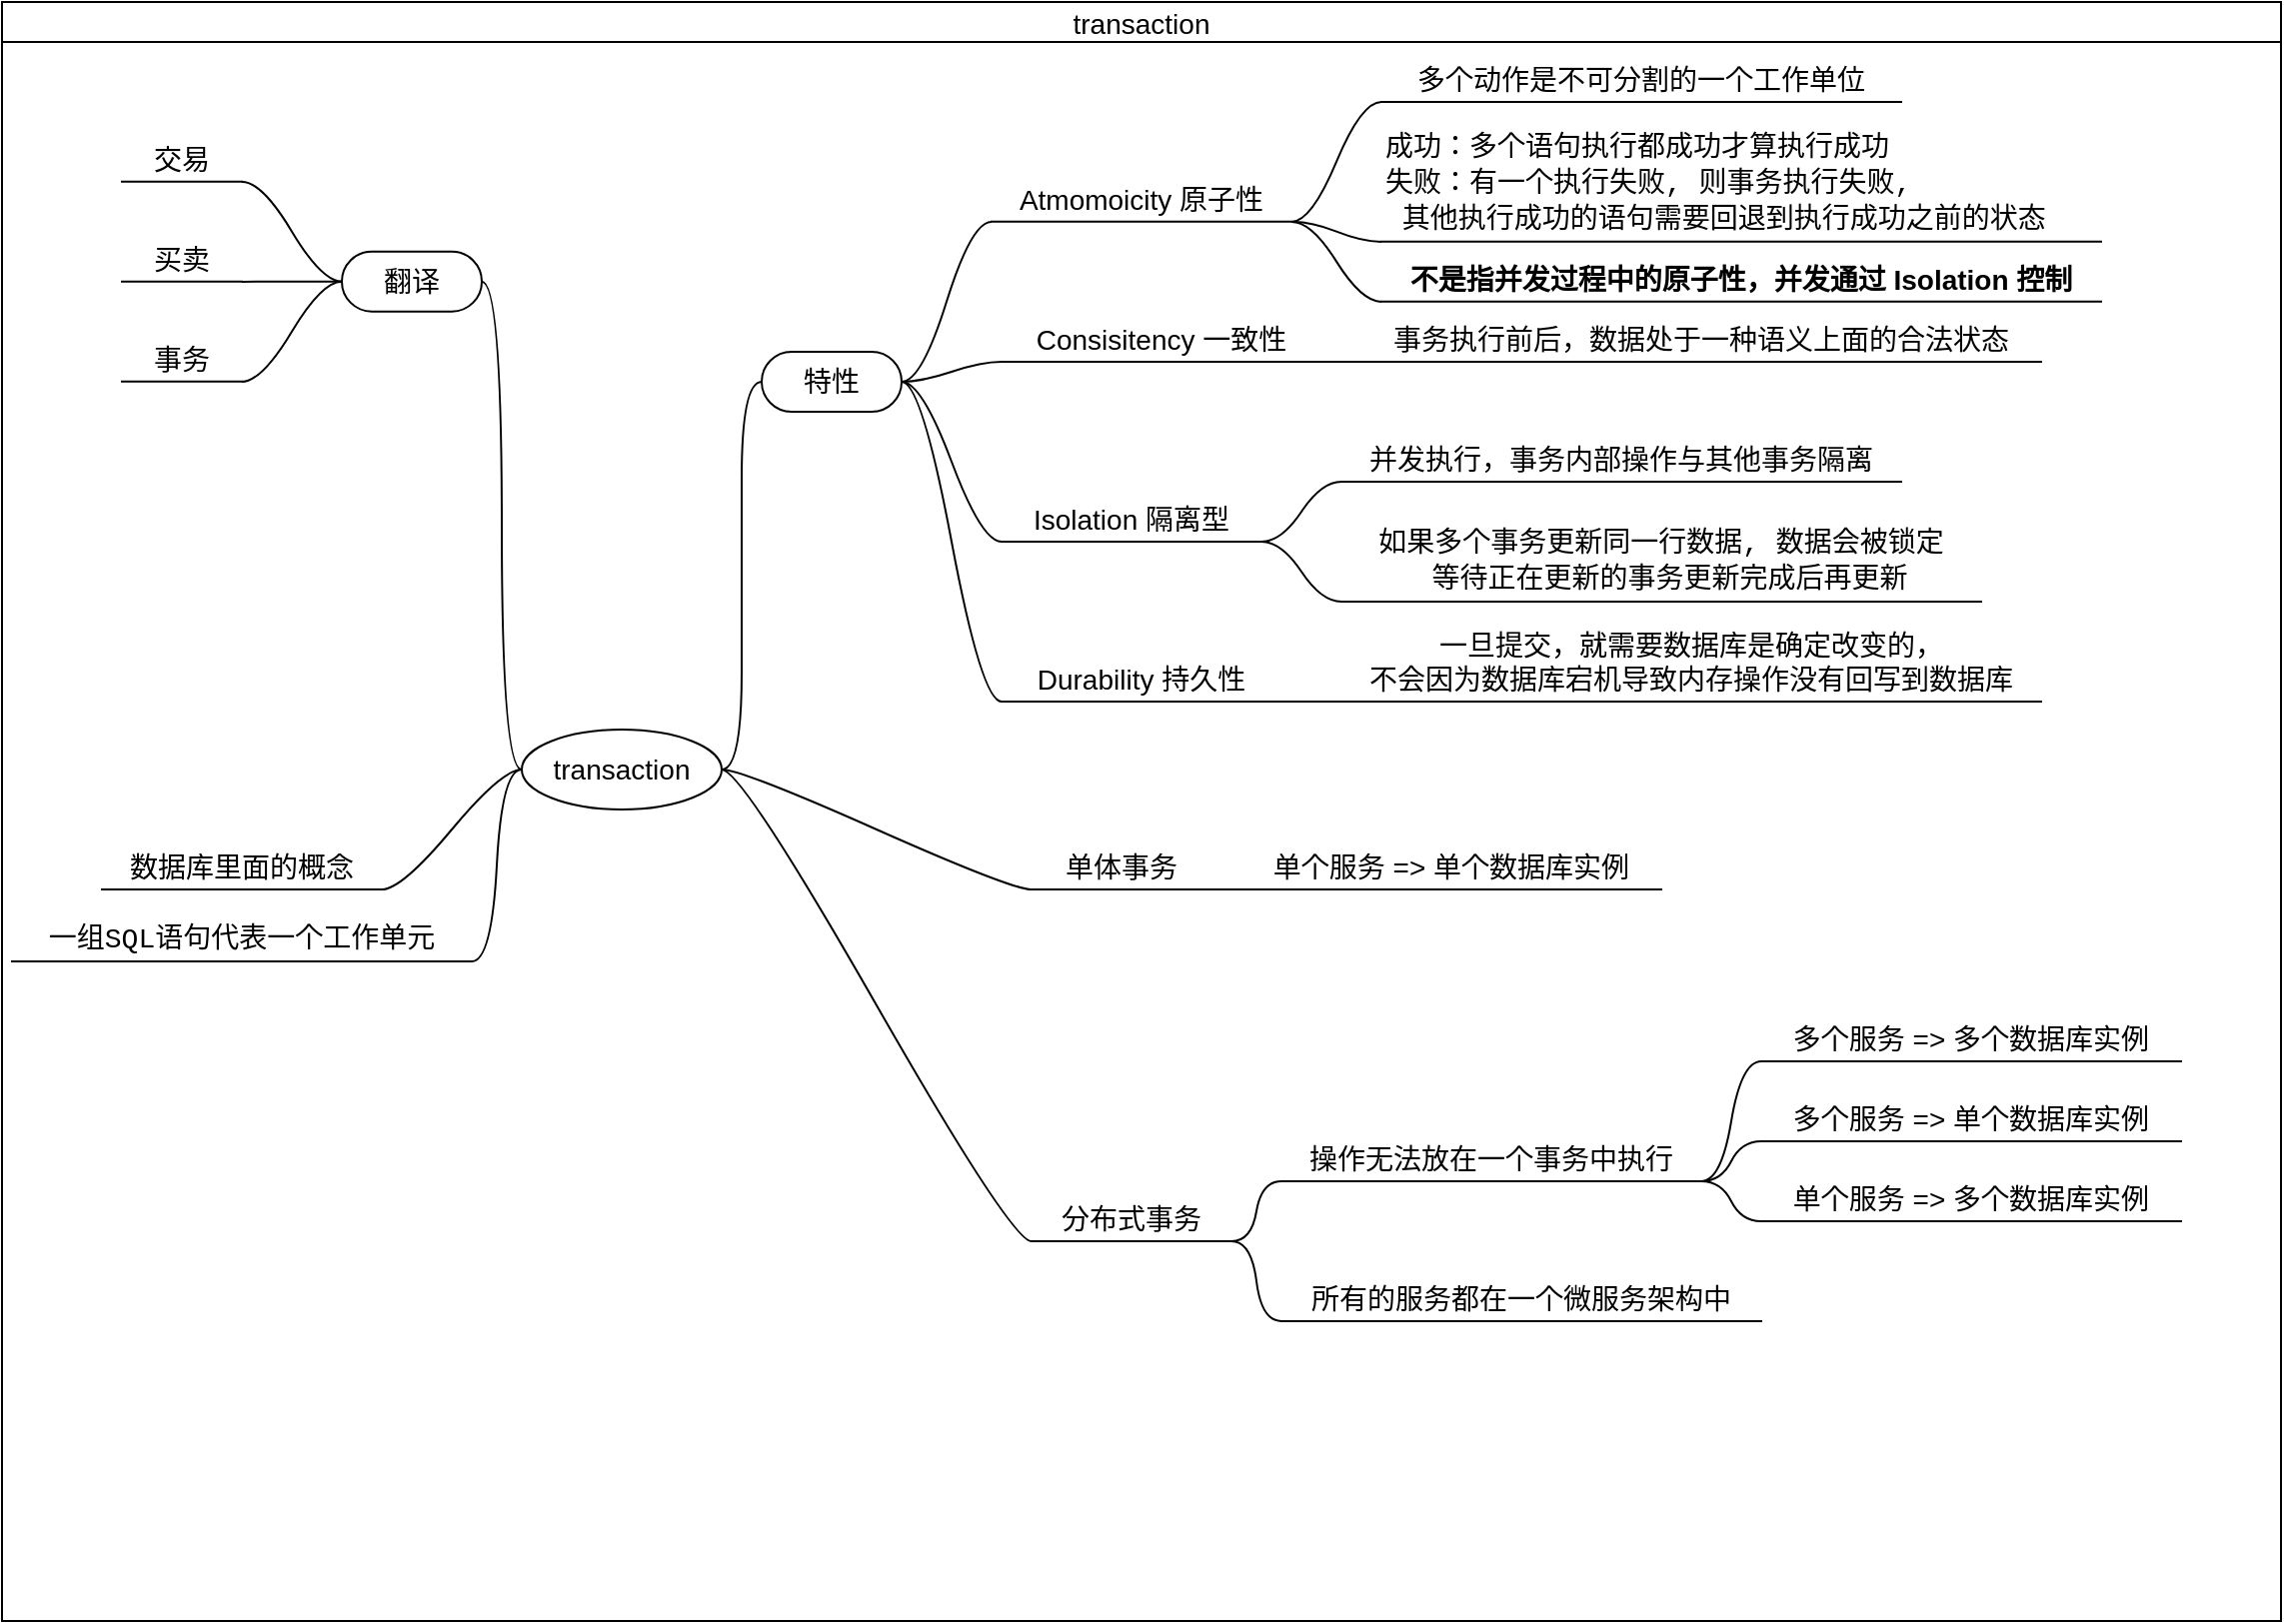 <mxfile version="16.1.2" type="device" pages="3"><diagram id="6kS_fJ7zKzbR-EQoeedR" name="transaction"><mxGraphModel dx="1106" dy="800" grid="1" gridSize="10" guides="1" tooltips="1" connect="1" arrows="1" fold="1" page="1" pageScale="1" pageWidth="1169" pageHeight="827" math="0" shadow="0"><root><mxCell id="0"/><mxCell id="1" parent="0"/><mxCell id="wq8aUOf-aMbYFyoxvnOp-1" value="transaction" style="swimlane;startSize=20;horizontal=1;containerType=tree;movable=0;resizable=1;fontColor=default;labelBackgroundColor=none;fontStyle=0;fontSize=14;" parent="1" vertex="1"><mxGeometry x="10" y="10" width="1140" height="810" as="geometry"/></mxCell><mxCell id="wq8aUOf-aMbYFyoxvnOp-2" value="" style="edgeStyle=entityRelationEdgeStyle;startArrow=none;endArrow=none;segment=10;curved=1;rounded=0;fontColor=default;labelBackgroundColor=none;fontStyle=0;fontSize=14;" parent="wq8aUOf-aMbYFyoxvnOp-1" source="wq8aUOf-aMbYFyoxvnOp-6" target="wq8aUOf-aMbYFyoxvnOp-7" edge="1"><mxGeometry relative="1" as="geometry"/></mxCell><mxCell id="wq8aUOf-aMbYFyoxvnOp-3" value="" style="edgeStyle=entityRelationEdgeStyle;startArrow=none;endArrow=none;segment=10;curved=1;rounded=0;fontColor=default;labelBackgroundColor=none;fontStyle=0;fontSize=14;" parent="wq8aUOf-aMbYFyoxvnOp-1" source="wq8aUOf-aMbYFyoxvnOp-6" target="wq8aUOf-aMbYFyoxvnOp-8" edge="1"><mxGeometry relative="1" as="geometry"/></mxCell><mxCell id="wq8aUOf-aMbYFyoxvnOp-4" value="" style="edgeStyle=entityRelationEdgeStyle;startArrow=none;endArrow=none;segment=10;curved=1;rounded=0;fontColor=default;labelBackgroundColor=none;fontStyle=0;fontSize=14;" parent="wq8aUOf-aMbYFyoxvnOp-1" source="wq8aUOf-aMbYFyoxvnOp-6" target="wq8aUOf-aMbYFyoxvnOp-9" edge="1"><mxGeometry relative="1" as="geometry"/></mxCell><mxCell id="wq8aUOf-aMbYFyoxvnOp-5" value="" style="edgeStyle=entityRelationEdgeStyle;startArrow=none;endArrow=none;segment=10;curved=1;rounded=0;fontColor=default;labelBackgroundColor=none;fontStyle=0;fontSize=14;" parent="wq8aUOf-aMbYFyoxvnOp-1" source="wq8aUOf-aMbYFyoxvnOp-6" target="wq8aUOf-aMbYFyoxvnOp-10" edge="1"><mxGeometry relative="1" as="geometry"/></mxCell><mxCell id="wq8aUOf-aMbYFyoxvnOp-6" value="transaction" style="ellipse;whiteSpace=wrap;html=1;align=center;treeFolding=1;treeMoving=1;newEdgeStyle={&quot;edgeStyle&quot;:&quot;entityRelationEdgeStyle&quot;,&quot;startArrow&quot;:&quot;none&quot;,&quot;endArrow&quot;:&quot;none&quot;,&quot;segment&quot;:10,&quot;curved&quot;:1};fontColor=default;labelBackgroundColor=none;fontStyle=0;fontSize=14;" parent="wq8aUOf-aMbYFyoxvnOp-1" vertex="1"><mxGeometry x="260" y="364" width="100" height="40" as="geometry"/></mxCell><mxCell id="wq8aUOf-aMbYFyoxvnOp-7" value="特性" style="whiteSpace=wrap;html=1;rounded=1;arcSize=50;align=center;verticalAlign=middle;strokeWidth=1;autosize=1;spacing=4;treeFolding=1;treeMoving=1;newEdgeStyle={&quot;edgeStyle&quot;:&quot;entityRelationEdgeStyle&quot;,&quot;startArrow&quot;:&quot;none&quot;,&quot;endArrow&quot;:&quot;none&quot;,&quot;segment&quot;:10,&quot;curved&quot;:1};fontColor=default;labelBackgroundColor=none;fontStyle=0;fontSize=14;" parent="wq8aUOf-aMbYFyoxvnOp-1" vertex="1"><mxGeometry x="380" y="175" width="70" height="30" as="geometry"/></mxCell><mxCell id="wq8aUOf-aMbYFyoxvnOp-8" value="单体事务" style="whiteSpace=wrap;html=1;shape=partialRectangle;top=0;left=0;bottom=1;right=0;points=[[0,1],[1,1]];fillColor=none;align=center;verticalAlign=bottom;routingCenterY=0.5;snapToPoint=1;autosize=1;treeFolding=1;treeMoving=1;newEdgeStyle={&quot;edgeStyle&quot;:&quot;entityRelationEdgeStyle&quot;,&quot;startArrow&quot;:&quot;none&quot;,&quot;endArrow&quot;:&quot;none&quot;,&quot;segment&quot;:10,&quot;curved&quot;:1};fontColor=default;labelBackgroundColor=none;fontStyle=0;fontSize=14;" parent="wq8aUOf-aMbYFyoxvnOp-1" vertex="1"><mxGeometry x="515" y="424" width="90" height="20" as="geometry"/></mxCell><mxCell id="wq8aUOf-aMbYFyoxvnOp-9" value="翻译" style="whiteSpace=wrap;html=1;rounded=1;arcSize=50;align=center;verticalAlign=middle;strokeWidth=1;autosize=1;spacing=4;treeFolding=1;treeMoving=1;newEdgeStyle={&quot;edgeStyle&quot;:&quot;entityRelationEdgeStyle&quot;,&quot;startArrow&quot;:&quot;none&quot;,&quot;endArrow&quot;:&quot;none&quot;,&quot;segment&quot;:10,&quot;curved&quot;:1};fontColor=default;labelBackgroundColor=none;fontStyle=0;fontSize=14;" parent="wq8aUOf-aMbYFyoxvnOp-1" vertex="1"><mxGeometry x="170" y="124.82" width="70" height="30" as="geometry"/></mxCell><mxCell id="wq8aUOf-aMbYFyoxvnOp-10" value="数据库里面的概念" style="whiteSpace=wrap;html=1;shape=partialRectangle;top=0;left=0;bottom=1;right=0;points=[[0,1],[1,1]];fillColor=none;align=center;verticalAlign=bottom;routingCenterY=0.5;snapToPoint=1;autosize=1;treeFolding=1;treeMoving=1;newEdgeStyle={&quot;edgeStyle&quot;:&quot;entityRelationEdgeStyle&quot;,&quot;startArrow&quot;:&quot;none&quot;,&quot;endArrow&quot;:&quot;none&quot;,&quot;segment&quot;:10,&quot;curved&quot;:1};fontColor=default;labelBackgroundColor=none;fontStyle=0;fontSize=14;" parent="wq8aUOf-aMbYFyoxvnOp-1" vertex="1"><mxGeometry x="50" y="424" width="140" height="20" as="geometry"/></mxCell><mxCell id="wq8aUOf-aMbYFyoxvnOp-11" value="交易" style="whiteSpace=wrap;html=1;shape=partialRectangle;top=0;left=0;bottom=1;right=0;points=[[0,1],[1,1]];fillColor=none;align=center;verticalAlign=bottom;routingCenterY=0.5;snapToPoint=1;recursiveResize=0;autosize=1;treeFolding=1;treeMoving=1;newEdgeStyle={&quot;edgeStyle&quot;:&quot;entityRelationEdgeStyle&quot;,&quot;startArrow&quot;:&quot;none&quot;,&quot;endArrow&quot;:&quot;none&quot;,&quot;segment&quot;:10,&quot;curved&quot;:1};fontColor=default;labelBackgroundColor=none;fontStyle=0;fontSize=14;" parent="wq8aUOf-aMbYFyoxvnOp-1" vertex="1"><mxGeometry x="60" y="69.82" width="60" height="20" as="geometry"/></mxCell><mxCell id="wq8aUOf-aMbYFyoxvnOp-12" value="" style="edgeStyle=entityRelationEdgeStyle;startArrow=none;endArrow=none;segment=10;curved=1;rounded=0;fontColor=default;labelBackgroundColor=none;fontStyle=0;fontSize=14;" parent="wq8aUOf-aMbYFyoxvnOp-1" source="wq8aUOf-aMbYFyoxvnOp-9" target="wq8aUOf-aMbYFyoxvnOp-11" edge="1"><mxGeometry relative="1" as="geometry"><mxPoint x="-20" y="204.82" as="sourcePoint"/></mxGeometry></mxCell><mxCell id="wq8aUOf-aMbYFyoxvnOp-13" value="" style="edgeStyle=entityRelationEdgeStyle;startArrow=none;endArrow=none;segment=10;curved=1;rounded=0;fontColor=default;labelBackgroundColor=none;fontStyle=0;fontSize=14;" parent="wq8aUOf-aMbYFyoxvnOp-1" source="wq8aUOf-aMbYFyoxvnOp-9" target="wq8aUOf-aMbYFyoxvnOp-14" edge="1"><mxGeometry relative="1" as="geometry"><mxPoint x="190" y="184.82" as="sourcePoint"/></mxGeometry></mxCell><mxCell id="wq8aUOf-aMbYFyoxvnOp-14" value="买卖" style="whiteSpace=wrap;html=1;shape=partialRectangle;top=0;left=0;bottom=1;right=0;points=[[0,1],[1,1]];fillColor=none;align=center;verticalAlign=bottom;routingCenterY=0.5;snapToPoint=1;recursiveResize=0;autosize=1;treeFolding=1;treeMoving=1;newEdgeStyle={&quot;edgeStyle&quot;:&quot;entityRelationEdgeStyle&quot;,&quot;startArrow&quot;:&quot;none&quot;,&quot;endArrow&quot;:&quot;none&quot;,&quot;segment&quot;:10,&quot;curved&quot;:1};fontColor=default;labelBackgroundColor=none;fontStyle=0;fontSize=14;" parent="wq8aUOf-aMbYFyoxvnOp-1" vertex="1"><mxGeometry x="60" y="119.82" width="60" height="20" as="geometry"/></mxCell><mxCell id="wq8aUOf-aMbYFyoxvnOp-15" value="" style="edgeStyle=entityRelationEdgeStyle;startArrow=none;endArrow=none;segment=10;curved=1;rounded=0;fontColor=default;labelBackgroundColor=none;fontStyle=0;fontSize=14;" parent="wq8aUOf-aMbYFyoxvnOp-1" source="wq8aUOf-aMbYFyoxvnOp-9" target="wq8aUOf-aMbYFyoxvnOp-16" edge="1"><mxGeometry relative="1" as="geometry"><mxPoint x="190" y="184.82" as="sourcePoint"/></mxGeometry></mxCell><mxCell id="wq8aUOf-aMbYFyoxvnOp-16" value="事务" style="whiteSpace=wrap;html=1;shape=partialRectangle;top=0;left=0;bottom=1;right=0;points=[[0,1],[1,1]];fillColor=none;align=center;verticalAlign=bottom;routingCenterY=0.5;snapToPoint=1;recursiveResize=0;autosize=1;treeFolding=1;treeMoving=1;newEdgeStyle={&quot;edgeStyle&quot;:&quot;entityRelationEdgeStyle&quot;,&quot;startArrow&quot;:&quot;none&quot;,&quot;endArrow&quot;:&quot;none&quot;,&quot;segment&quot;:10,&quot;curved&quot;:1};fontColor=default;labelBackgroundColor=none;fontStyle=0;fontSize=14;" parent="wq8aUOf-aMbYFyoxvnOp-1" vertex="1"><mxGeometry x="60" y="169.82" width="60" height="20" as="geometry"/></mxCell><mxCell id="wq8aUOf-aMbYFyoxvnOp-17" value="Atmomoicity 原子性" style="whiteSpace=wrap;html=1;shape=partialRectangle;top=0;left=0;bottom=1;right=0;points=[[0,1],[1,1]];fillColor=none;align=center;verticalAlign=bottom;routingCenterY=0.5;snapToPoint=1;recursiveResize=0;autosize=1;treeFolding=1;treeMoving=1;newEdgeStyle={&quot;edgeStyle&quot;:&quot;entityRelationEdgeStyle&quot;,&quot;startArrow&quot;:&quot;none&quot;,&quot;endArrow&quot;:&quot;none&quot;,&quot;segment&quot;:10,&quot;curved&quot;:1};fontColor=default;labelBackgroundColor=none;fontStyle=0;fontSize=14;" parent="wq8aUOf-aMbYFyoxvnOp-1" vertex="1"><mxGeometry x="495" y="89.82" width="150" height="20" as="geometry"/></mxCell><mxCell id="wq8aUOf-aMbYFyoxvnOp-18" value="" style="edgeStyle=entityRelationEdgeStyle;startArrow=none;endArrow=none;segment=10;curved=1;rounded=0;fontColor=default;labelBackgroundColor=none;fontStyle=0;fontSize=14;" parent="wq8aUOf-aMbYFyoxvnOp-1" source="wq8aUOf-aMbYFyoxvnOp-7" target="wq8aUOf-aMbYFyoxvnOp-17" edge="1"><mxGeometry relative="1" as="geometry"><mxPoint x="760" y="195" as="sourcePoint"/></mxGeometry></mxCell><mxCell id="wq8aUOf-aMbYFyoxvnOp-19" value="" style="edgeStyle=entityRelationEdgeStyle;startArrow=none;endArrow=none;segment=10;curved=1;rounded=0;fontColor=default;labelBackgroundColor=none;fontStyle=0;fontSize=14;" parent="wq8aUOf-aMbYFyoxvnOp-1" source="wq8aUOf-aMbYFyoxvnOp-7" target="wq8aUOf-aMbYFyoxvnOp-20" edge="1"><mxGeometry relative="1" as="geometry"><mxPoint x="730" y="175" as="sourcePoint"/></mxGeometry></mxCell><mxCell id="wq8aUOf-aMbYFyoxvnOp-20" value="Consisitency 一致性" style="whiteSpace=wrap;html=1;shape=partialRectangle;top=0;left=0;bottom=1;right=0;points=[[0,1],[1,1]];fillColor=none;align=center;verticalAlign=bottom;routingCenterY=0.5;snapToPoint=1;recursiveResize=0;autosize=1;treeFolding=1;treeMoving=1;newEdgeStyle={&quot;edgeStyle&quot;:&quot;entityRelationEdgeStyle&quot;,&quot;startArrow&quot;:&quot;none&quot;,&quot;endArrow&quot;:&quot;none&quot;,&quot;segment&quot;:10,&quot;curved&quot;:1};fontColor=default;labelBackgroundColor=none;fontStyle=0;fontSize=14;" parent="wq8aUOf-aMbYFyoxvnOp-1" vertex="1"><mxGeometry x="500" y="160" width="160" height="20" as="geometry"/></mxCell><mxCell id="wq8aUOf-aMbYFyoxvnOp-21" value="" style="edgeStyle=entityRelationEdgeStyle;startArrow=none;endArrow=none;segment=10;curved=1;rounded=0;fontColor=default;labelBackgroundColor=none;fontStyle=0;fontSize=14;" parent="wq8aUOf-aMbYFyoxvnOp-1" source="wq8aUOf-aMbYFyoxvnOp-7" target="wq8aUOf-aMbYFyoxvnOp-22" edge="1"><mxGeometry relative="1" as="geometry"><mxPoint x="730" y="175" as="sourcePoint"/></mxGeometry></mxCell><mxCell id="wq8aUOf-aMbYFyoxvnOp-22" value="Isolation 隔离型" style="whiteSpace=wrap;html=1;shape=partialRectangle;top=0;left=0;bottom=1;right=0;points=[[0,1],[1,1]];fillColor=none;align=center;verticalAlign=bottom;routingCenterY=0.5;snapToPoint=1;recursiveResize=0;autosize=1;treeFolding=1;treeMoving=1;newEdgeStyle={&quot;edgeStyle&quot;:&quot;entityRelationEdgeStyle&quot;,&quot;startArrow&quot;:&quot;none&quot;,&quot;endArrow&quot;:&quot;none&quot;,&quot;segment&quot;:10,&quot;curved&quot;:1};fontColor=default;labelBackgroundColor=none;fontStyle=0;fontSize=14;" parent="wq8aUOf-aMbYFyoxvnOp-1" vertex="1"><mxGeometry x="500" y="250" width="130" height="20" as="geometry"/></mxCell><mxCell id="wq8aUOf-aMbYFyoxvnOp-23" value="" style="edgeStyle=entityRelationEdgeStyle;startArrow=none;endArrow=none;segment=10;curved=1;rounded=0;fontColor=default;labelBackgroundColor=none;fontStyle=0;fontSize=14;" parent="wq8aUOf-aMbYFyoxvnOp-1" source="wq8aUOf-aMbYFyoxvnOp-7" target="wq8aUOf-aMbYFyoxvnOp-24" edge="1"><mxGeometry relative="1" as="geometry"><mxPoint x="730" y="175" as="sourcePoint"/></mxGeometry></mxCell><mxCell id="wq8aUOf-aMbYFyoxvnOp-24" value="Durability 持久性" style="whiteSpace=wrap;html=1;shape=partialRectangle;top=0;left=0;bottom=1;right=0;points=[[0,1],[1,1]];fillColor=none;align=center;verticalAlign=bottom;routingCenterY=0.5;snapToPoint=1;recursiveResize=0;autosize=1;treeFolding=1;treeMoving=1;newEdgeStyle={&quot;edgeStyle&quot;:&quot;entityRelationEdgeStyle&quot;,&quot;startArrow&quot;:&quot;none&quot;,&quot;endArrow&quot;:&quot;none&quot;,&quot;segment&quot;:10,&quot;curved&quot;:1};fontColor=default;labelBackgroundColor=none;fontStyle=0;fontSize=14;" parent="wq8aUOf-aMbYFyoxvnOp-1" vertex="1"><mxGeometry x="500" y="330" width="140" height="20" as="geometry"/></mxCell><mxCell id="wq8aUOf-aMbYFyoxvnOp-25" value="" style="edgeStyle=entityRelationEdgeStyle;startArrow=none;endArrow=none;segment=10;curved=1;rounded=0;fontColor=default;labelBackgroundColor=none;fontStyle=0;fontSize=14;" parent="wq8aUOf-aMbYFyoxvnOp-1" source="wq8aUOf-aMbYFyoxvnOp-17" target="wq8aUOf-aMbYFyoxvnOp-26" edge="1"><mxGeometry relative="1" as="geometry"><mxPoint x="730" y="175" as="sourcePoint"/></mxGeometry></mxCell><mxCell id="wq8aUOf-aMbYFyoxvnOp-26" value="多个动作是不可分割的一个工作单位" style="whiteSpace=wrap;html=1;shape=partialRectangle;top=0;left=0;bottom=1;right=0;points=[[0,1],[1,1]];fillColor=none;align=center;verticalAlign=bottom;routingCenterY=0.5;snapToPoint=1;recursiveResize=0;autosize=1;treeFolding=1;treeMoving=1;newEdgeStyle={&quot;edgeStyle&quot;:&quot;entityRelationEdgeStyle&quot;,&quot;startArrow&quot;:&quot;none&quot;,&quot;endArrow&quot;:&quot;none&quot;,&quot;segment&quot;:10,&quot;curved&quot;:1};fontColor=default;labelBackgroundColor=none;fontStyle=0;fontSize=14;" parent="wq8aUOf-aMbYFyoxvnOp-1" vertex="1"><mxGeometry x="690" y="30" width="260" height="20" as="geometry"/></mxCell><mxCell id="wq8aUOf-aMbYFyoxvnOp-27" value="" style="edgeStyle=entityRelationEdgeStyle;startArrow=none;endArrow=none;segment=10;curved=1;rounded=0;fontColor=default;labelBackgroundColor=none;fontStyle=0;fontSize=14;" parent="wq8aUOf-aMbYFyoxvnOp-1" source="wq8aUOf-aMbYFyoxvnOp-20" target="wq8aUOf-aMbYFyoxvnOp-28" edge="1"><mxGeometry relative="1" as="geometry"><mxPoint x="730" y="175" as="sourcePoint"/></mxGeometry></mxCell><mxCell id="wq8aUOf-aMbYFyoxvnOp-28" value="事务执行前后，数据处于一种语义上面的合法状态" style="whiteSpace=wrap;html=1;shape=partialRectangle;top=0;left=0;bottom=1;right=0;points=[[0,1],[1,1]];fillColor=none;align=center;verticalAlign=bottom;routingCenterY=0.5;snapToPoint=1;recursiveResize=0;autosize=1;treeFolding=1;treeMoving=1;newEdgeStyle={&quot;edgeStyle&quot;:&quot;entityRelationEdgeStyle&quot;,&quot;startArrow&quot;:&quot;none&quot;,&quot;endArrow&quot;:&quot;none&quot;,&quot;segment&quot;:10,&quot;curved&quot;:1};fontColor=default;labelBackgroundColor=none;fontStyle=0;fontSize=14;" parent="wq8aUOf-aMbYFyoxvnOp-1" vertex="1"><mxGeometry x="680" y="160" width="340" height="20" as="geometry"/></mxCell><mxCell id="wq8aUOf-aMbYFyoxvnOp-29" value="" style="edgeStyle=entityRelationEdgeStyle;startArrow=none;endArrow=none;segment=10;curved=1;rounded=0;fontColor=default;labelBackgroundColor=none;fontStyle=0;fontSize=14;" parent="wq8aUOf-aMbYFyoxvnOp-1" source="wq8aUOf-aMbYFyoxvnOp-22" target="wq8aUOf-aMbYFyoxvnOp-30" edge="1"><mxGeometry relative="1" as="geometry"><mxPoint x="730" y="175" as="sourcePoint"/></mxGeometry></mxCell><mxCell id="wq8aUOf-aMbYFyoxvnOp-30" value="并发执行，事务内部操作与其他事务隔离" style="whiteSpace=wrap;html=1;shape=partialRectangle;top=0;left=0;bottom=1;right=0;points=[[0,1],[1,1]];fillColor=none;align=center;verticalAlign=bottom;routingCenterY=0.5;snapToPoint=1;recursiveResize=0;autosize=1;treeFolding=1;treeMoving=1;newEdgeStyle={&quot;edgeStyle&quot;:&quot;entityRelationEdgeStyle&quot;,&quot;startArrow&quot;:&quot;none&quot;,&quot;endArrow&quot;:&quot;none&quot;,&quot;segment&quot;:10,&quot;curved&quot;:1};fontColor=default;labelBackgroundColor=none;fontStyle=0;fontSize=14;" parent="wq8aUOf-aMbYFyoxvnOp-1" vertex="1"><mxGeometry x="670" y="220" width="280" height="20" as="geometry"/></mxCell><mxCell id="wq8aUOf-aMbYFyoxvnOp-31" value="" style="edgeStyle=entityRelationEdgeStyle;startArrow=none;endArrow=none;segment=10;curved=1;rounded=0;fontColor=default;labelBackgroundColor=none;fontStyle=0;fontSize=14;" parent="wq8aUOf-aMbYFyoxvnOp-1" source="wq8aUOf-aMbYFyoxvnOp-24" target="wq8aUOf-aMbYFyoxvnOp-32" edge="1"><mxGeometry relative="1" as="geometry"><mxPoint x="730" y="175" as="sourcePoint"/></mxGeometry></mxCell><mxCell id="wq8aUOf-aMbYFyoxvnOp-32" value="一旦提交，就需要数据库是确定改变的，&lt;br style=&quot;font-size: 14px;&quot;&gt;不会因为数据库宕机导致内存操作没有回写到数据库" style="whiteSpace=wrap;html=1;shape=partialRectangle;top=0;left=0;bottom=1;right=0;points=[[0,1],[1,1]];fillColor=none;align=center;verticalAlign=bottom;routingCenterY=0.5;snapToPoint=1;recursiveResize=0;autosize=1;treeFolding=1;treeMoving=1;newEdgeStyle={&quot;edgeStyle&quot;:&quot;entityRelationEdgeStyle&quot;,&quot;startArrow&quot;:&quot;none&quot;,&quot;endArrow&quot;:&quot;none&quot;,&quot;segment&quot;:10,&quot;curved&quot;:1};fontColor=default;labelBackgroundColor=none;fontStyle=0;fontSize=14;" parent="wq8aUOf-aMbYFyoxvnOp-1" vertex="1"><mxGeometry x="670" y="310" width="350" height="40" as="geometry"/></mxCell><mxCell id="wq8aUOf-aMbYFyoxvnOp-33" value="" style="edgeStyle=entityRelationEdgeStyle;startArrow=none;endArrow=none;segment=10;curved=1;rounded=0;fontColor=default;labelBackgroundColor=none;fontStyle=0;fontSize=14;" parent="wq8aUOf-aMbYFyoxvnOp-1" source="wq8aUOf-aMbYFyoxvnOp-8" target="wq8aUOf-aMbYFyoxvnOp-34" edge="1"><mxGeometry relative="1" as="geometry"><mxPoint x="440" y="400" as="sourcePoint"/></mxGeometry></mxCell><mxCell id="wq8aUOf-aMbYFyoxvnOp-34" value="单个服务 =&amp;gt; 单个数据库实例" style="whiteSpace=wrap;html=1;shape=partialRectangle;top=0;left=0;bottom=1;right=0;points=[[0,1],[1,1]];fillColor=none;align=center;verticalAlign=bottom;routingCenterY=0.5;snapToPoint=1;autosize=1;treeFolding=1;treeMoving=1;newEdgeStyle={&quot;edgeStyle&quot;:&quot;entityRelationEdgeStyle&quot;,&quot;startArrow&quot;:&quot;none&quot;,&quot;endArrow&quot;:&quot;none&quot;,&quot;segment&quot;:10,&quot;curved&quot;:1};fontColor=default;labelBackgroundColor=none;fontStyle=0;fontSize=14;" parent="wq8aUOf-aMbYFyoxvnOp-1" vertex="1"><mxGeometry x="620" y="424" width="210" height="20" as="geometry"/></mxCell><mxCell id="wq8aUOf-aMbYFyoxvnOp-35" value="" style="edgeStyle=entityRelationEdgeStyle;startArrow=none;endArrow=none;segment=10;curved=1;rounded=0;fontColor=default;labelBackgroundColor=none;fontStyle=0;fontSize=14;" parent="wq8aUOf-aMbYFyoxvnOp-1" source="wq8aUOf-aMbYFyoxvnOp-6" target="wq8aUOf-aMbYFyoxvnOp-36" edge="1"><mxGeometry relative="1" as="geometry"><mxPoint x="440" y="400" as="sourcePoint"/></mxGeometry></mxCell><mxCell id="wq8aUOf-aMbYFyoxvnOp-36" value="分布式事务" style="whiteSpace=wrap;html=1;shape=partialRectangle;top=0;left=0;bottom=1;right=0;points=[[0,1],[1,1]];fillColor=none;align=center;verticalAlign=bottom;routingCenterY=0.5;snapToPoint=1;autosize=1;treeFolding=1;treeMoving=1;newEdgeStyle={&quot;edgeStyle&quot;:&quot;entityRelationEdgeStyle&quot;,&quot;startArrow&quot;:&quot;none&quot;,&quot;endArrow&quot;:&quot;none&quot;,&quot;segment&quot;:10,&quot;curved&quot;:1};fontColor=default;labelBackgroundColor=none;fontStyle=0;fontSize=14;" parent="wq8aUOf-aMbYFyoxvnOp-1" vertex="1"><mxGeometry x="515" y="600" width="100" height="20" as="geometry"/></mxCell><mxCell id="wq8aUOf-aMbYFyoxvnOp-39" value="" style="edgeStyle=entityRelationEdgeStyle;startArrow=none;endArrow=none;segment=10;curved=1;rounded=0;fontColor=default;labelBackgroundColor=none;fontStyle=0;fontSize=14;" parent="wq8aUOf-aMbYFyoxvnOp-1" source="wq8aUOf-aMbYFyoxvnOp-36" target="wq8aUOf-aMbYFyoxvnOp-40" edge="1"><mxGeometry relative="1" as="geometry"><mxPoint x="440" y="400" as="sourcePoint"/></mxGeometry></mxCell><mxCell id="wq8aUOf-aMbYFyoxvnOp-40" value="操作无法放在一个事务中执行" style="whiteSpace=wrap;html=1;shape=partialRectangle;top=0;left=0;bottom=1;right=0;points=[[0,1],[1,1]];fillColor=none;align=center;verticalAlign=bottom;routingCenterY=0.5;snapToPoint=1;autosize=1;treeFolding=1;treeMoving=1;newEdgeStyle={&quot;edgeStyle&quot;:&quot;entityRelationEdgeStyle&quot;,&quot;startArrow&quot;:&quot;none&quot;,&quot;endArrow&quot;:&quot;none&quot;,&quot;segment&quot;:10,&quot;curved&quot;:1};fontColor=default;labelBackgroundColor=none;fontStyle=0;fontSize=14;" parent="wq8aUOf-aMbYFyoxvnOp-1" vertex="1"><mxGeometry x="640" y="570" width="210" height="20" as="geometry"/></mxCell><mxCell id="wq8aUOf-aMbYFyoxvnOp-41" value="" style="edgeStyle=entityRelationEdgeStyle;startArrow=none;endArrow=none;segment=10;curved=1;rounded=0;fontColor=default;labelBackgroundColor=none;fontStyle=0;fontSize=14;" parent="wq8aUOf-aMbYFyoxvnOp-1" source="wq8aUOf-aMbYFyoxvnOp-40" target="wq8aUOf-aMbYFyoxvnOp-42" edge="1"><mxGeometry relative="1" as="geometry"><mxPoint x="588.833" y="509.667" as="sourcePoint"/></mxGeometry></mxCell><mxCell id="wq8aUOf-aMbYFyoxvnOp-42" value="多个服务 =&amp;gt; 多个数据库实例" style="whiteSpace=wrap;html=1;shape=partialRectangle;top=0;left=0;bottom=1;right=0;points=[[0,1],[1,1]];fillColor=none;align=center;verticalAlign=bottom;routingCenterY=0.5;snapToPoint=1;autosize=1;treeFolding=1;treeMoving=1;newEdgeStyle={&quot;edgeStyle&quot;:&quot;entityRelationEdgeStyle&quot;,&quot;startArrow&quot;:&quot;none&quot;,&quot;endArrow&quot;:&quot;none&quot;,&quot;segment&quot;:10,&quot;curved&quot;:1};fontColor=default;labelBackgroundColor=none;fontStyle=0;fontSize=14;" parent="wq8aUOf-aMbYFyoxvnOp-1" vertex="1"><mxGeometry x="880" y="510" width="210" height="20" as="geometry"/></mxCell><mxCell id="wq8aUOf-aMbYFyoxvnOp-43" value="" style="edgeStyle=entityRelationEdgeStyle;startArrow=none;endArrow=none;segment=10;curved=1;rounded=0;fontColor=default;labelBackgroundColor=none;fontStyle=0;fontSize=14;" parent="wq8aUOf-aMbYFyoxvnOp-1" source="wq8aUOf-aMbYFyoxvnOp-40" target="wq8aUOf-aMbYFyoxvnOp-44" edge="1"><mxGeometry relative="1" as="geometry"><mxPoint x="789.667" y="509.667" as="sourcePoint"/></mxGeometry></mxCell><mxCell id="wq8aUOf-aMbYFyoxvnOp-44" value="多个服务 =&amp;gt; 单个数据库实例" style="whiteSpace=wrap;html=1;shape=partialRectangle;top=0;left=0;bottom=1;right=0;points=[[0,1],[1,1]];fillColor=none;align=center;verticalAlign=bottom;routingCenterY=0.5;snapToPoint=1;autosize=1;treeFolding=1;treeMoving=1;newEdgeStyle={&quot;edgeStyle&quot;:&quot;entityRelationEdgeStyle&quot;,&quot;startArrow&quot;:&quot;none&quot;,&quot;endArrow&quot;:&quot;none&quot;,&quot;segment&quot;:10,&quot;curved&quot;:1};fontColor=default;labelBackgroundColor=none;fontStyle=0;fontSize=14;" parent="wq8aUOf-aMbYFyoxvnOp-1" vertex="1"><mxGeometry x="880" y="550" width="210" height="20" as="geometry"/></mxCell><mxCell id="wq8aUOf-aMbYFyoxvnOp-45" value="" style="edgeStyle=entityRelationEdgeStyle;startArrow=none;endArrow=none;segment=10;curved=1;rounded=0;fontColor=default;labelBackgroundColor=none;fontStyle=0;fontSize=14;" parent="wq8aUOf-aMbYFyoxvnOp-1" source="wq8aUOf-aMbYFyoxvnOp-40" target="wq8aUOf-aMbYFyoxvnOp-46" edge="1"><mxGeometry relative="1" as="geometry"><mxPoint x="789.667" y="509.667" as="sourcePoint"/></mxGeometry></mxCell><mxCell id="wq8aUOf-aMbYFyoxvnOp-46" value="单个服务 =&amp;gt; 多个数据库实例" style="whiteSpace=wrap;html=1;shape=partialRectangle;top=0;left=0;bottom=1;right=0;points=[[0,1],[1,1]];fillColor=none;align=center;verticalAlign=bottom;routingCenterY=0.5;snapToPoint=1;autosize=1;treeFolding=1;treeMoving=1;newEdgeStyle={&quot;edgeStyle&quot;:&quot;entityRelationEdgeStyle&quot;,&quot;startArrow&quot;:&quot;none&quot;,&quot;endArrow&quot;:&quot;none&quot;,&quot;segment&quot;:10,&quot;curved&quot;:1};fontColor=default;labelBackgroundColor=none;fontStyle=0;fontSize=14;" parent="wq8aUOf-aMbYFyoxvnOp-1" vertex="1"><mxGeometry x="880" y="590" width="210" height="20" as="geometry"/></mxCell><mxCell id="13Klw-LgIVxgpwV6MYox-1" value="" style="edgeStyle=entityRelationEdgeStyle;startArrow=none;endArrow=none;segment=10;curved=1;rounded=0;fontColor=default;labelBackgroundColor=none;fontStyle=0;fontSize=14;" parent="wq8aUOf-aMbYFyoxvnOp-1" source="wq8aUOf-aMbYFyoxvnOp-36" target="13Klw-LgIVxgpwV6MYox-2" edge="1"><mxGeometry relative="1" as="geometry"><mxPoint x="588.833" y="509.667" as="sourcePoint"/></mxGeometry></mxCell><mxCell id="13Klw-LgIVxgpwV6MYox-2" value="所有的服务都在一个微服务架构中" style="whiteSpace=wrap;html=1;shape=partialRectangle;top=0;left=0;bottom=1;right=0;points=[[0,1],[1,1]];fillColor=none;align=center;verticalAlign=bottom;routingCenterY=0.5;snapToPoint=1;autosize=1;treeFolding=1;treeMoving=1;newEdgeStyle={&quot;edgeStyle&quot;:&quot;entityRelationEdgeStyle&quot;,&quot;startArrow&quot;:&quot;none&quot;,&quot;endArrow&quot;:&quot;none&quot;,&quot;segment&quot;:10,&quot;curved&quot;:1};fontColor=default;labelBackgroundColor=none;fontStyle=0;fontSize=14;" parent="wq8aUOf-aMbYFyoxvnOp-1" vertex="1"><mxGeometry x="640" y="640" width="240" height="20" as="geometry"/></mxCell><mxCell id="4rwkFOafWRKWhWXj4sm2-1" value="" style="edgeStyle=entityRelationEdgeStyle;startArrow=none;endArrow=none;segment=10;curved=1;rounded=0;fontColor=default;labelBackgroundColor=none;fontStyle=0;fontSize=14;" parent="wq8aUOf-aMbYFyoxvnOp-1" source="wq8aUOf-aMbYFyoxvnOp-6" target="4rwkFOafWRKWhWXj4sm2-2" edge="1"><mxGeometry relative="1" as="geometry"><mxPoint x="340" y="400" as="sourcePoint"/></mxGeometry></mxCell><mxCell id="4rwkFOafWRKWhWXj4sm2-2" value="&lt;div style=&quot;font-family: &amp;#34;menlo&amp;#34; , &amp;#34;monaco&amp;#34; , &amp;#34;courier new&amp;#34; , monospace ; line-height: 18px ; font-size: 14px&quot;&gt;&lt;span style=&quot;font-size: 14px&quot;&gt;一组SQL语句代表一个工作单元&lt;/span&gt;&lt;/div&gt;" style="whiteSpace=wrap;html=1;shape=partialRectangle;top=0;left=0;bottom=1;right=0;points=[[0,1],[1,1]];fillColor=none;align=center;verticalAlign=bottom;routingCenterY=0.5;snapToPoint=1;autosize=1;treeFolding=1;treeMoving=1;newEdgeStyle={&quot;edgeStyle&quot;:&quot;entityRelationEdgeStyle&quot;,&quot;startArrow&quot;:&quot;none&quot;,&quot;endArrow&quot;:&quot;none&quot;,&quot;segment&quot;:10,&quot;curved&quot;:1};fontColor=default;labelBackgroundColor=none;fontStyle=0;fontSize=14;" parent="wq8aUOf-aMbYFyoxvnOp-1" vertex="1"><mxGeometry x="5" y="460" width="230" height="20" as="geometry"/></mxCell><mxCell id="4rwkFOafWRKWhWXj4sm2-3" value="" style="edgeStyle=entityRelationEdgeStyle;startArrow=none;endArrow=none;segment=10;curved=1;rounded=0;fontColor=default;labelBackgroundColor=none;fontStyle=0;fontSize=14;" parent="wq8aUOf-aMbYFyoxvnOp-1" source="wq8aUOf-aMbYFyoxvnOp-17" target="4rwkFOafWRKWhWXj4sm2-4" edge="1"><mxGeometry relative="1" as="geometry"><mxPoint x="740.176" y="69.588" as="sourcePoint"/></mxGeometry></mxCell><mxCell id="4rwkFOafWRKWhWXj4sm2-4" value="&lt;div style=&quot;font-family: &amp;quot;menlo&amp;quot; , &amp;quot;monaco&amp;quot; , &amp;quot;courier new&amp;quot; , monospace ; line-height: 18px ; font-size: 14px&quot;&gt;&lt;div style=&quot;font-size: 14px&quot;&gt;&lt;span style=&quot;font-size: 14px&quot;&gt;成功：多个语句执行都成功才算执行成功&lt;/span&gt;&lt;/div&gt;&lt;div style=&quot;font-size: 14px&quot;&gt;&lt;span style=&quot;font-size: 14px&quot;&gt;失败：有一个执行失败, 则事务执行失败,&lt;/span&gt;&lt;/div&gt;&lt;div style=&quot;font-size: 14px&quot;&gt;&lt;span style=&quot;font-size: 14px&quot;&gt;&amp;nbsp;其他执行成功的语句需要回退到执行成功之前的状态&lt;/span&gt;&lt;/div&gt;&lt;/div&gt;" style="whiteSpace=wrap;html=1;shape=partialRectangle;top=0;left=0;bottom=1;right=0;points=[[0,1],[1,1]];fillColor=none;align=left;verticalAlign=bottom;routingCenterY=0.5;snapToPoint=1;recursiveResize=0;autosize=1;treeFolding=1;treeMoving=1;newEdgeStyle={&quot;edgeStyle&quot;:&quot;entityRelationEdgeStyle&quot;,&quot;startArrow&quot;:&quot;none&quot;,&quot;endArrow&quot;:&quot;none&quot;,&quot;segment&quot;:10,&quot;curved&quot;:1};fontColor=default;labelBackgroundColor=none;fontStyle=0;fontSize=14;" parent="wq8aUOf-aMbYFyoxvnOp-1" vertex="1"><mxGeometry x="690" y="59.82" width="360" height="60" as="geometry"/></mxCell><mxCell id="4rwkFOafWRKWhWXj4sm2-5" value="" style="edgeStyle=entityRelationEdgeStyle;startArrow=none;endArrow=none;segment=10;curved=1;rounded=0;fontColor=default;labelBackgroundColor=none;fontStyle=0;fontSize=14;" parent="wq8aUOf-aMbYFyoxvnOp-1" source="wq8aUOf-aMbYFyoxvnOp-22" target="4rwkFOafWRKWhWXj4sm2-6" edge="1"><mxGeometry relative="1" as="geometry"><mxPoint x="530" y="150" as="sourcePoint"/></mxGeometry></mxCell><mxCell id="4rwkFOafWRKWhWXj4sm2-6" value="&lt;div style=&quot;font-family: &amp;#34;menlo&amp;#34; , &amp;#34;monaco&amp;#34; , &amp;#34;courier new&amp;#34; , monospace ; line-height: 18px ; font-size: 14px&quot;&gt;&lt;span style=&quot;font-size: 14px&quot;&gt; 如果多个事务更新同一行数据, 数据会被锁定&lt;/span&gt;&lt;/div&gt;&lt;div style=&quot;font-family: &amp;#34;menlo&amp;#34; , &amp;#34;monaco&amp;#34; , &amp;#34;courier new&amp;#34; , monospace ; line-height: 18px ; font-size: 14px&quot;&gt;&lt;span style=&quot;font-size: 14px&quot;&gt;&amp;nbsp;等待正在更新的事务更新完成后再更新&lt;/span&gt;&lt;/div&gt;" style="whiteSpace=wrap;html=1;shape=partialRectangle;top=0;left=0;bottom=1;right=0;points=[[0,1],[1,1]];fillColor=none;align=center;verticalAlign=bottom;routingCenterY=0.5;snapToPoint=1;recursiveResize=0;autosize=1;treeFolding=1;treeMoving=1;newEdgeStyle={&quot;edgeStyle&quot;:&quot;entityRelationEdgeStyle&quot;,&quot;startArrow&quot;:&quot;none&quot;,&quot;endArrow&quot;:&quot;none&quot;,&quot;segment&quot;:10,&quot;curved&quot;:1};fontColor=default;labelBackgroundColor=none;fontStyle=0;fontSize=14;" parent="wq8aUOf-aMbYFyoxvnOp-1" vertex="1"><mxGeometry x="670" y="260" width="320" height="40" as="geometry"/></mxCell><mxCell id="L_1RH6ztNf_o_LaNcvJe-1" value="" style="edgeStyle=entityRelationEdgeStyle;startArrow=none;endArrow=none;segment=10;curved=1;rounded=0;fontColor=default;labelBackgroundColor=none;fontStyle=0;fontSize=14;" parent="wq8aUOf-aMbYFyoxvnOp-1" source="wq8aUOf-aMbYFyoxvnOp-17" target="L_1RH6ztNf_o_LaNcvJe-2" edge="1"><mxGeometry relative="1" as="geometry"><mxPoint x="460" y="200" as="sourcePoint"/></mxGeometry></mxCell><mxCell id="L_1RH6ztNf_o_LaNcvJe-2" value="不是指并发过程中的原子性，并发通过 Isolation 控制" style="whiteSpace=wrap;html=1;shape=partialRectangle;top=0;left=0;bottom=1;right=0;points=[[0,1],[1,1]];fillColor=none;align=center;verticalAlign=bottom;routingCenterY=0.5;snapToPoint=1;recursiveResize=0;autosize=1;treeFolding=1;treeMoving=1;newEdgeStyle={&quot;edgeStyle&quot;:&quot;entityRelationEdgeStyle&quot;,&quot;startArrow&quot;:&quot;none&quot;,&quot;endArrow&quot;:&quot;none&quot;,&quot;segment&quot;:10,&quot;curved&quot;:1};fontColor=default;labelBackgroundColor=none;fontStyle=1;fontSize=14;" parent="wq8aUOf-aMbYFyoxvnOp-1" vertex="1"><mxGeometry x="690" y="129.82" width="360" height="20" as="geometry"/></mxCell></root></mxGraphModel></diagram><diagram name="mysql transaction" id="HE5qxO6VszylU5rGcFra"><mxGraphModel dx="1106" dy="800" grid="1" gridSize="10" guides="1" tooltips="1" connect="1" arrows="1" fold="1" page="1" pageScale="1" pageWidth="1169" pageHeight="827" math="0" shadow="0"><root><mxCell id="Fw1lBNcxJN7wfRGLVHsq-0"/><mxCell id="Fw1lBNcxJN7wfRGLVHsq-1" parent="Fw1lBNcxJN7wfRGLVHsq-0"/><mxCell id="Fw1lBNcxJN7wfRGLVHsq-2" value="transaction" style="swimlane;startSize=20;horizontal=1;containerType=tree;movable=0;resizable=0;labelBackgroundColor=none;fontColor=default;fontStyle=0;fontSize=12;" parent="Fw1lBNcxJN7wfRGLVHsq-1" vertex="1"><mxGeometry x="10" y="10" width="1240" height="810" as="geometry"/></mxCell><mxCell id="Fw1lBNcxJN7wfRGLVHsq-3" value="" style="edgeStyle=entityRelationEdgeStyle;startArrow=none;endArrow=none;segment=10;curved=1;rounded=0;labelBackgroundColor=none;fontColor=default;fontStyle=0;fontSize=12;" parent="Fw1lBNcxJN7wfRGLVHsq-2" source="Fw1lBNcxJN7wfRGLVHsq-7" target="Fw1lBNcxJN7wfRGLVHsq-8" edge="1"><mxGeometry relative="1" as="geometry"/></mxCell><mxCell id="Fw1lBNcxJN7wfRGLVHsq-5" value="" style="edgeStyle=entityRelationEdgeStyle;startArrow=none;endArrow=none;segment=10;curved=1;rounded=0;labelBackgroundColor=none;fontColor=default;fontStyle=0;fontSize=12;" parent="Fw1lBNcxJN7wfRGLVHsq-2" source="Fw1lBNcxJN7wfRGLVHsq-7" target="Fw1lBNcxJN7wfRGLVHsq-10" edge="1"><mxGeometry relative="1" as="geometry"/></mxCell><mxCell id="Fw1lBNcxJN7wfRGLVHsq-7" value="MYSQL" style="ellipse;whiteSpace=wrap;html=1;align=center;treeFolding=1;treeMoving=1;newEdgeStyle={&quot;edgeStyle&quot;:&quot;entityRelationEdgeStyle&quot;,&quot;startArrow&quot;:&quot;none&quot;,&quot;endArrow&quot;:&quot;none&quot;,&quot;segment&quot;:10,&quot;curved&quot;:1};labelBackgroundColor=none;fontColor=default;fontStyle=0;fontSize=12;" parent="Fw1lBNcxJN7wfRGLVHsq-2" vertex="1"><mxGeometry x="100" y="366" width="100" height="40" as="geometry"/></mxCell><mxCell id="Fw1lBNcxJN7wfRGLVHsq-8" value="AUTO COMMIT" style="whiteSpace=wrap;html=1;rounded=1;arcSize=50;align=center;verticalAlign=middle;strokeWidth=1;autosize=1;spacing=4;treeFolding=1;treeMoving=1;newEdgeStyle={&quot;edgeStyle&quot;:&quot;entityRelationEdgeStyle&quot;,&quot;startArrow&quot;:&quot;none&quot;,&quot;endArrow&quot;:&quot;none&quot;,&quot;segment&quot;:10,&quot;curved&quot;:1};labelBackgroundColor=none;fontColor=default;fontStyle=0;fontSize=12;" parent="Fw1lBNcxJN7wfRGLVHsq-2" vertex="1"><mxGeometry x="275" y="150" width="130" height="30" as="geometry"/></mxCell><mxCell id="Fw1lBNcxJN7wfRGLVHsq-10" value="操作" style="whiteSpace=wrap;html=1;rounded=1;arcSize=50;align=center;verticalAlign=middle;strokeWidth=1;autosize=1;spacing=4;treeFolding=1;treeMoving=1;newEdgeStyle={&quot;edgeStyle&quot;:&quot;entityRelationEdgeStyle&quot;,&quot;startArrow&quot;:&quot;none&quot;,&quot;endArrow&quot;:&quot;none&quot;,&quot;segment&quot;:10,&quot;curved&quot;:1};labelBackgroundColor=none;fontColor=default;fontStyle=0;fontSize=12;" parent="Fw1lBNcxJN7wfRGLVHsq-2" vertex="1"><mxGeometry x="275" y="40" width="60" height="30" as="geometry"/></mxCell><mxCell id="Fw1lBNcxJN7wfRGLVHsq-12" value="START TRANSACTION;" style="whiteSpace=wrap;html=1;shape=partialRectangle;top=0;left=0;bottom=1;right=0;points=[[0,1],[1,1]];fillColor=none;align=center;verticalAlign=bottom;routingCenterY=0.5;snapToPoint=1;recursiveResize=0;autosize=1;treeFolding=1;treeMoving=1;newEdgeStyle={&quot;edgeStyle&quot;:&quot;entityRelationEdgeStyle&quot;,&quot;startArrow&quot;:&quot;none&quot;,&quot;endArrow&quot;:&quot;none&quot;,&quot;segment&quot;:10,&quot;curved&quot;:1};labelBackgroundColor=none;fontColor=default;fontStyle=0;fontSize=12;" parent="Fw1lBNcxJN7wfRGLVHsq-2" vertex="1"><mxGeometry x="375" y="20" width="160" height="20" as="geometry"/></mxCell><mxCell id="Fw1lBNcxJN7wfRGLVHsq-13" value="" style="edgeStyle=entityRelationEdgeStyle;startArrow=none;endArrow=none;segment=10;curved=1;rounded=0;labelBackgroundColor=none;fontColor=default;fontStyle=0;fontSize=12;" parent="Fw1lBNcxJN7wfRGLVHsq-2" source="Fw1lBNcxJN7wfRGLVHsq-10" target="Fw1lBNcxJN7wfRGLVHsq-12" edge="1"><mxGeometry relative="1" as="geometry"><mxPoint x="75" y="85" as="sourcePoint"/></mxGeometry></mxCell><mxCell id="Fw1lBNcxJN7wfRGLVHsq-20" value="" style="edgeStyle=entityRelationEdgeStyle;startArrow=none;endArrow=none;segment=10;curved=1;rounded=0;labelBackgroundColor=none;fontColor=default;fontStyle=0;fontSize=12;" parent="Fw1lBNcxJN7wfRGLVHsq-2" source="Fw1lBNcxJN7wfRGLVHsq-8" target="Fw1lBNcxJN7wfRGLVHsq-21" edge="1"><mxGeometry relative="1" as="geometry"><mxPoint x="730" y="175" as="sourcePoint"/></mxGeometry></mxCell><mxCell id="Fw1lBNcxJN7wfRGLVHsq-21" value="SELECT/UPDATE/INSERT/DELECT 都会隐式在事务中执行" style="whiteSpace=wrap;html=1;shape=partialRectangle;top=0;left=0;bottom=1;right=0;points=[[0,1],[1,1]];fillColor=none;align=center;verticalAlign=bottom;routingCenterY=0.5;snapToPoint=1;recursiveResize=0;autosize=1;treeFolding=1;treeMoving=1;newEdgeStyle={&quot;edgeStyle&quot;:&quot;entityRelationEdgeStyle&quot;,&quot;startArrow&quot;:&quot;none&quot;,&quot;endArrow&quot;:&quot;none&quot;,&quot;segment&quot;:10,&quot;curved&quot;:1};labelBackgroundColor=none;fontColor=default;fontStyle=0;fontSize=12;" parent="Fw1lBNcxJN7wfRGLVHsq-2" vertex="1"><mxGeometry x="455" y="130" width="350" height="20" as="geometry"/></mxCell><mxCell id="CCl27AJpIzF7AztexZAe-2" value="" style="edgeStyle=entityRelationEdgeStyle;startArrow=none;endArrow=none;segment=10;curved=1;rounded=0;labelBackgroundColor=none;fontColor=default;fontStyle=0;fontSize=12;" parent="Fw1lBNcxJN7wfRGLVHsq-2" source="Fw1lBNcxJN7wfRGLVHsq-10" target="CCl27AJpIzF7AztexZAe-3" edge="1"><mxGeometry relative="1" as="geometry"><mxPoint x="345" y="65" as="sourcePoint"/></mxGeometry></mxCell><mxCell id="CCl27AJpIzF7AztexZAe-3" value="COMMIT;" style="whiteSpace=wrap;html=1;shape=partialRectangle;top=0;left=0;bottom=1;right=0;points=[[0,1],[1,1]];fillColor=none;align=center;verticalAlign=bottom;routingCenterY=0.5;snapToPoint=1;recursiveResize=0;autosize=1;treeFolding=1;treeMoving=1;newEdgeStyle={&quot;edgeStyle&quot;:&quot;entityRelationEdgeStyle&quot;,&quot;startArrow&quot;:&quot;none&quot;,&quot;endArrow&quot;:&quot;none&quot;,&quot;segment&quot;:10,&quot;curved&quot;:1};labelBackgroundColor=none;fontColor=default;fontStyle=0;fontSize=12;" parent="Fw1lBNcxJN7wfRGLVHsq-2" vertex="1"><mxGeometry x="375" y="50" width="80" height="20" as="geometry"/></mxCell><mxCell id="CCl27AJpIzF7AztexZAe-4" value="" style="edgeStyle=entityRelationEdgeStyle;startArrow=none;endArrow=none;segment=10;curved=1;rounded=0;labelBackgroundColor=none;fontColor=default;fontStyle=0;fontSize=12;" parent="Fw1lBNcxJN7wfRGLVHsq-2" source="Fw1lBNcxJN7wfRGLVHsq-10" target="CCl27AJpIzF7AztexZAe-5" edge="1"><mxGeometry relative="1" as="geometry"><mxPoint x="345" y="65" as="sourcePoint"/></mxGeometry></mxCell><mxCell id="CCl27AJpIzF7AztexZAe-5" value="ROLLBACK;" style="whiteSpace=wrap;html=1;shape=partialRectangle;top=0;left=0;bottom=1;right=0;points=[[0,1],[1,1]];fillColor=none;align=center;verticalAlign=bottom;routingCenterY=0.5;snapToPoint=1;recursiveResize=0;autosize=1;treeFolding=1;treeMoving=1;newEdgeStyle={&quot;edgeStyle&quot;:&quot;entityRelationEdgeStyle&quot;,&quot;startArrow&quot;:&quot;none&quot;,&quot;endArrow&quot;:&quot;none&quot;,&quot;segment&quot;:10,&quot;curved&quot;:1};labelBackgroundColor=none;fontColor=default;fontStyle=0;fontSize=12;" parent="Fw1lBNcxJN7wfRGLVHsq-2" vertex="1"><mxGeometry x="375" y="85" width="100" height="20" as="geometry"/></mxCell><mxCell id="CCl27AJpIzF7AztexZAe-6" value="" style="edgeStyle=entityRelationEdgeStyle;startArrow=none;endArrow=none;segment=10;curved=1;rounded=0;labelBackgroundColor=none;fontColor=default;fontStyle=0;fontSize=12;" parent="Fw1lBNcxJN7wfRGLVHsq-2" source="Fw1lBNcxJN7wfRGLVHsq-8" target="CCl27AJpIzF7AztexZAe-7" edge="1"><mxGeometry relative="1" as="geometry"><mxPoint x="375" y="345" as="sourcePoint"/></mxGeometry></mxCell><mxCell id="CCl27AJpIzF7AztexZAe-7" value="然后自动提交" style="whiteSpace=wrap;html=1;shape=partialRectangle;top=0;left=0;bottom=1;right=0;points=[[0,1],[1,1]];fillColor=none;align=center;verticalAlign=bottom;routingCenterY=0.5;snapToPoint=1;recursiveResize=0;autosize=1;treeFolding=1;treeMoving=1;newEdgeStyle={&quot;edgeStyle&quot;:&quot;entityRelationEdgeStyle&quot;,&quot;startArrow&quot;:&quot;none&quot;,&quot;endArrow&quot;:&quot;none&quot;,&quot;segment&quot;:10,&quot;curved&quot;:1};labelBackgroundColor=none;fontColor=default;fontStyle=0;fontSize=12;" parent="Fw1lBNcxJN7wfRGLVHsq-2" vertex="1"><mxGeometry x="455" y="160" width="100" height="20" as="geometry"/></mxCell><mxCell id="CCl27AJpIzF7AztexZAe-8" value="" style="edgeStyle=entityRelationEdgeStyle;startArrow=none;endArrow=none;segment=10;curved=1;rounded=0;labelBackgroundColor=none;fontColor=default;fontStyle=0;fontSize=12;" parent="Fw1lBNcxJN7wfRGLVHsq-2" source="Fw1lBNcxJN7wfRGLVHsq-7" target="CCl27AJpIzF7AztexZAe-9" edge="1"><mxGeometry relative="1" as="geometry"><mxPoint x="210" y="396" as="sourcePoint"/></mxGeometry></mxCell><mxCell id="CCl27AJpIzF7AztexZAe-9" value="Concurrency&lt;br style=&quot;font-size: 12px;&quot;&gt;隔离性" style="whiteSpace=wrap;html=1;rounded=1;arcSize=50;align=center;verticalAlign=middle;strokeWidth=1;autosize=1;spacing=4;treeFolding=1;treeMoving=1;newEdgeStyle={&quot;edgeStyle&quot;:&quot;entityRelationEdgeStyle&quot;,&quot;startArrow&quot;:&quot;none&quot;,&quot;endArrow&quot;:&quot;none&quot;,&quot;segment&quot;:10,&quot;curved&quot;:1};labelBackgroundColor=none;fontColor=default;fontStyle=0;fontSize=12;" parent="Fw1lBNcxJN7wfRGLVHsq-2" vertex="1"><mxGeometry x="275" y="361" width="110" height="40" as="geometry"/></mxCell><mxCell id="CCl27AJpIzF7AztexZAe-10" value="isolation level" style="whiteSpace=wrap;html=1;shape=partialRectangle;top=0;left=0;bottom=1;right=0;points=[[0,1],[1,1]];fillColor=none;align=center;verticalAlign=bottom;routingCenterY=0.5;snapToPoint=1;recursiveResize=0;autosize=1;treeFolding=1;treeMoving=1;newEdgeStyle={&quot;edgeStyle&quot;:&quot;entityRelationEdgeStyle&quot;,&quot;startArrow&quot;:&quot;none&quot;,&quot;endArrow&quot;:&quot;none&quot;,&quot;segment&quot;:10,&quot;curved&quot;:1};labelBackgroundColor=none;fontSize=12;fontColor=default;fontStyle=0" parent="Fw1lBNcxJN7wfRGLVHsq-2" vertex="1"><mxGeometry x="460" y="230" width="100" height="20" as="geometry"/></mxCell><mxCell id="CCl27AJpIzF7AztexZAe-11" value="" style="edgeStyle=entityRelationEdgeStyle;startArrow=none;endArrow=none;segment=10;curved=1;rounded=0;labelBackgroundColor=none;fontSize=12;fontColor=default;fontStyle=0" parent="Fw1lBNcxJN7wfRGLVHsq-2" source="CCl27AJpIzF7AztexZAe-9" target="CCl27AJpIzF7AztexZAe-10" edge="1"><mxGeometry relative="1" as="geometry"><mxPoint x="395" y="515" as="sourcePoint"/></mxGeometry></mxCell><mxCell id="CCl27AJpIzF7AztexZAe-12" value="" style="edgeStyle=entityRelationEdgeStyle;startArrow=none;endArrow=none;segment=10;curved=1;rounded=0;labelBackgroundColor=none;fontSize=12;fontColor=default;fontStyle=0" parent="Fw1lBNcxJN7wfRGLVHsq-2" source="CCl27AJpIzF7AztexZAe-10" target="CCl27AJpIzF7AztexZAe-13" edge="1"><mxGeometry relative="1" as="geometry"><mxPoint x="365" y="495" as="sourcePoint"/></mxGeometry></mxCell><mxCell id="CCl27AJpIzF7AztexZAe-13" value="READ COMMITED&amp;nbsp; 不读取未提交的 tx 修改" style="whiteSpace=wrap;html=1;shape=partialRectangle;top=0;left=0;bottom=1;right=0;points=[[0,1],[1,1]];fillColor=none;align=center;verticalAlign=bottom;routingCenterY=0.5;snapToPoint=1;recursiveResize=0;autosize=1;treeFolding=1;treeMoving=1;newEdgeStyle={&quot;edgeStyle&quot;:&quot;entityRelationEdgeStyle&quot;,&quot;startArrow&quot;:&quot;none&quot;,&quot;endArrow&quot;:&quot;none&quot;,&quot;segment&quot;:10,&quot;curved&quot;:1};labelBackgroundColor=none;fontSize=12;fontColor=default;fontStyle=0" parent="Fw1lBNcxJN7wfRGLVHsq-2" vertex="1"><mxGeometry x="590" y="200" width="270" height="20" as="geometry"/></mxCell><mxCell id="CCl27AJpIzF7AztexZAe-14" value="" style="edgeStyle=entityRelationEdgeStyle;startArrow=none;endArrow=none;segment=10;curved=1;rounded=0;labelBackgroundColor=none;fontSize=12;fontColor=default;fontStyle=0" parent="Fw1lBNcxJN7wfRGLVHsq-2" source="CCl27AJpIzF7AztexZAe-10" target="CCl27AJpIzF7AztexZAe-15" edge="1"><mxGeometry relative="1" as="geometry"><mxPoint x="545" y="505" as="sourcePoint"/></mxGeometry></mxCell><mxCell id="CCl27AJpIzF7AztexZAe-15" value="REPEATABLE READ(default)" style="whiteSpace=wrap;html=1;shape=partialRectangle;top=0;left=0;bottom=1;right=0;points=[[0,1],[1,1]];fillColor=none;align=center;verticalAlign=bottom;routingCenterY=0.5;snapToPoint=1;recursiveResize=0;autosize=1;treeFolding=1;treeMoving=1;newEdgeStyle={&quot;edgeStyle&quot;:&quot;entityRelationEdgeStyle&quot;,&quot;startArrow&quot;:&quot;none&quot;,&quot;endArrow&quot;:&quot;none&quot;,&quot;segment&quot;:10,&quot;curved&quot;:1};labelBackgroundColor=none;fontSize=12;fontColor=default;fontStyle=0" parent="Fw1lBNcxJN7wfRGLVHsq-2" vertex="1"><mxGeometry x="590" y="230" width="190" height="20" as="geometry"/></mxCell><mxCell id="CCl27AJpIzF7AztexZAe-16" value="" style="edgeStyle=entityRelationEdgeStyle;startArrow=none;endArrow=none;segment=10;curved=1;rounded=0;labelBackgroundColor=none;fontSize=12;fontColor=default;fontStyle=0" parent="Fw1lBNcxJN7wfRGLVHsq-2" source="CCl27AJpIzF7AztexZAe-10" target="CCl27AJpIzF7AztexZAe-17" edge="1"><mxGeometry relative="1" as="geometry"><mxPoint x="545" y="505" as="sourcePoint"/></mxGeometry></mxCell><mxCell id="CCl27AJpIzF7AztexZAe-17" value="SERIALIZABLE 序列化执行" style="whiteSpace=wrap;html=1;shape=partialRectangle;top=0;left=0;bottom=1;right=0;points=[[0,1],[1,1]];fillColor=none;align=center;verticalAlign=bottom;routingCenterY=0.5;snapToPoint=1;recursiveResize=0;autosize=1;treeFolding=1;treeMoving=1;newEdgeStyle={&quot;edgeStyle&quot;:&quot;entityRelationEdgeStyle&quot;,&quot;startArrow&quot;:&quot;none&quot;,&quot;endArrow&quot;:&quot;none&quot;,&quot;segment&quot;:10,&quot;curved&quot;:1};labelBackgroundColor=none;fontSize=12;fontColor=default;fontStyle=0" parent="Fw1lBNcxJN7wfRGLVHsq-2" vertex="1"><mxGeometry x="595" y="260" width="180" height="20" as="geometry"/></mxCell><mxCell id="CCl27AJpIzF7AztexZAe-20" value="" style="edgeStyle=entityRelationEdgeStyle;startArrow=none;endArrow=none;segment=10;curved=1;rounded=0;labelBackgroundColor=none;fontSize=12;fontColor=default;fontStyle=0" parent="Fw1lBNcxJN7wfRGLVHsq-2" source="CCl27AJpIzF7AztexZAe-9" target="CCl27AJpIzF7AztexZAe-21" edge="1"><mxGeometry relative="1" as="geometry"><mxPoint x="365" y="495" as="sourcePoint"/></mxGeometry></mxCell><mxCell id="CCl27AJpIzF7AztexZAe-21" value="选择" style="whiteSpace=wrap;html=1;shape=partialRectangle;top=0;left=0;bottom=1;right=0;points=[[0,1],[1,1]];fillColor=none;align=center;verticalAlign=bottom;routingCenterY=0.5;snapToPoint=1;recursiveResize=0;autosize=1;treeFolding=1;treeMoving=1;newEdgeStyle={&quot;edgeStyle&quot;:&quot;entityRelationEdgeStyle&quot;,&quot;startArrow&quot;:&quot;none&quot;,&quot;endArrow&quot;:&quot;none&quot;,&quot;segment&quot;:10,&quot;curved&quot;:1};labelBackgroundColor=none;fontSize=12;fontColor=default;fontStyle=0" parent="Fw1lBNcxJN7wfRGLVHsq-2" vertex="1"><mxGeometry x="450" y="320" width="60" height="20" as="geometry"/></mxCell><mxCell id="CCl27AJpIzF7AztexZAe-22" value="" style="edgeStyle=entityRelationEdgeStyle;startArrow=none;endArrow=none;segment=10;curved=1;rounded=0;labelBackgroundColor=none;fontSize=12;fontColor=default;fontStyle=0" parent="Fw1lBNcxJN7wfRGLVHsq-2" source="CCl27AJpIzF7AztexZAe-21" target="CCl27AJpIzF7AztexZAe-23" edge="1"><mxGeometry relative="1" as="geometry"><mxPoint x="395" y="391" as="sourcePoint"/></mxGeometry></mxCell><mxCell id="CCl27AJpIzF7AztexZAe-23" value="&lt;div style=&quot;font-family: menlo, monaco, &amp;quot;courier new&amp;quot;, monospace; font-size: 12px; line-height: 18px;&quot;&gt;&lt;span style=&quot;font-size: 12px;&quot;&gt;级别越高, 锁越多, 对性能压榨越多&lt;/span&gt;&lt;/div&gt;" style="whiteSpace=wrap;html=1;shape=partialRectangle;top=0;left=0;bottom=1;right=0;points=[[0,1],[1,1]];fillColor=none;align=center;verticalAlign=bottom;routingCenterY=0.5;snapToPoint=1;recursiveResize=0;autosize=1;treeFolding=1;treeMoving=1;newEdgeStyle={&quot;edgeStyle&quot;:&quot;entityRelationEdgeStyle&quot;,&quot;startArrow&quot;:&quot;none&quot;,&quot;endArrow&quot;:&quot;none&quot;,&quot;segment&quot;:10,&quot;curved&quot;:1};labelBackgroundColor=none;fontSize=12;fontColor=default;fontStyle=0" parent="Fw1lBNcxJN7wfRGLVHsq-2" vertex="1"><mxGeometry x="540" y="300" width="230" height="20" as="geometry"/></mxCell><mxCell id="CCl27AJpIzF7AztexZAe-24" value="" style="edgeStyle=entityRelationEdgeStyle;startArrow=none;endArrow=none;segment=10;curved=1;rounded=0;labelBackgroundColor=none;fontSize=12;fontColor=default;fontStyle=0" parent="Fw1lBNcxJN7wfRGLVHsq-2" source="CCl27AJpIzF7AztexZAe-21" target="CCl27AJpIzF7AztexZAe-25" edge="1"><mxGeometry relative="1" as="geometry"><mxPoint x="520" y="350" as="sourcePoint"/></mxGeometry></mxCell><mxCell id="CCl27AJpIzF7AztexZAe-25" value="&lt;div style=&quot;font-family: menlo, monaco, &amp;quot;courier new&amp;quot;, monospace; font-size: 12px; line-height: 18px;&quot;&gt;&lt;div style=&quot;font-family: menlo, monaco, &amp;quot;courier new&amp;quot;, monospace; line-height: 18px; font-size: 12px;&quot;&gt;&lt;span style=&quot;font-size: 12px;&quot;&gt;级别越低, 越会碰上并发问题, 性能好&lt;/span&gt;&lt;/div&gt;&lt;/div&gt;" style="whiteSpace=wrap;html=1;shape=partialRectangle;top=0;left=0;bottom=1;right=0;points=[[0,1],[1,1]];fillColor=none;align=center;verticalAlign=bottom;routingCenterY=0.5;snapToPoint=1;recursiveResize=0;autosize=1;treeFolding=1;treeMoving=1;newEdgeStyle={&quot;edgeStyle&quot;:&quot;entityRelationEdgeStyle&quot;,&quot;startArrow&quot;:&quot;none&quot;,&quot;endArrow&quot;:&quot;none&quot;,&quot;segment&quot;:10,&quot;curved&quot;:1};labelBackgroundColor=none;fontSize=12;fontColor=default;fontStyle=0" parent="Fw1lBNcxJN7wfRGLVHsq-2" vertex="1"><mxGeometry x="535" y="330" width="240" height="20" as="geometry"/></mxCell><mxCell id="ZMNuEg0eOrOxdIdWBCP0-0" value="" style="edgeStyle=entityRelationEdgeStyle;startArrow=none;endArrow=none;segment=10;curved=1;rounded=0;labelBackgroundColor=none;fontColor=default;fontStyle=0;fontSize=12;" parent="Fw1lBNcxJN7wfRGLVHsq-2" source="CCl27AJpIzF7AztexZAe-3" target="ZMNuEg0eOrOxdIdWBCP0-1" edge="1"><mxGeometry relative="1" as="geometry"><mxPoint x="345" y="65" as="sourcePoint"/></mxGeometry></mxCell><mxCell id="ZMNuEg0eOrOxdIdWBCP0-1" value="SUCESS" style="whiteSpace=wrap;html=1;shape=partialRectangle;top=0;left=0;bottom=1;right=0;points=[[0,1],[1,1]];fillColor=none;align=center;verticalAlign=bottom;routingCenterY=0.5;snapToPoint=1;recursiveResize=0;autosize=1;treeFolding=1;treeMoving=1;newEdgeStyle={&quot;edgeStyle&quot;:&quot;entityRelationEdgeStyle&quot;,&quot;startArrow&quot;:&quot;none&quot;,&quot;endArrow&quot;:&quot;none&quot;,&quot;segment&quot;:10,&quot;curved&quot;:1};labelBackgroundColor=none;fontColor=default;fontStyle=0;fontSize=12;" parent="Fw1lBNcxJN7wfRGLVHsq-2" vertex="1"><mxGeometry x="495" y="50" width="80" height="20" as="geometry"/></mxCell><mxCell id="ZMNuEg0eOrOxdIdWBCP0-2" value="" style="edgeStyle=entityRelationEdgeStyle;startArrow=none;endArrow=none;segment=10;curved=1;rounded=0;labelBackgroundColor=none;fontColor=default;fontStyle=0;fontSize=12;" parent="Fw1lBNcxJN7wfRGLVHsq-2" source="CCl27AJpIzF7AztexZAe-3" target="ZMNuEg0eOrOxdIdWBCP0-3" edge="1"><mxGeometry relative="1" as="geometry"><mxPoint x="345" y="65" as="sourcePoint"/></mxGeometry></mxCell><mxCell id="ZMNuEg0eOrOxdIdWBCP0-3" value="FAIL =&amp;gt; ROLLBACK&amp;nbsp;" style="whiteSpace=wrap;html=1;shape=partialRectangle;top=0;left=0;bottom=1;right=0;points=[[0,1],[1,1]];fillColor=none;align=center;verticalAlign=bottom;routingCenterY=0.5;snapToPoint=1;recursiveResize=0;autosize=1;treeFolding=1;treeMoving=1;newEdgeStyle={&quot;edgeStyle&quot;:&quot;entityRelationEdgeStyle&quot;,&quot;startArrow&quot;:&quot;none&quot;,&quot;endArrow&quot;:&quot;none&quot;,&quot;segment&quot;:10,&quot;curved&quot;:1};labelBackgroundColor=none;fontColor=default;fontStyle=0;fontSize=12;" parent="Fw1lBNcxJN7wfRGLVHsq-2" vertex="1"><mxGeometry x="495" y="80" width="140" height="20" as="geometry"/></mxCell><mxCell id="ZMNuEg0eOrOxdIdWBCP0-6" value="" style="edgeStyle=entityRelationEdgeStyle;startArrow=none;endArrow=none;segment=10;curved=1;rounded=0;labelBackgroundColor=none;fontSize=12;fontColor=default;fontStyle=0" parent="Fw1lBNcxJN7wfRGLVHsq-2" source="CCl27AJpIzF7AztexZAe-9" target="ZMNuEg0eOrOxdIdWBCP0-7" edge="1"><mxGeometry relative="1" as="geometry"><mxPoint x="395" y="391" as="sourcePoint"/></mxGeometry></mxCell><mxCell id="ZMNuEg0eOrOxdIdWBCP0-7" value="问题" style="whiteSpace=wrap;html=1;shape=partialRectangle;top=0;left=0;bottom=1;right=0;points=[[0,1],[1,1]];fillColor=none;align=center;verticalAlign=bottom;routingCenterY=0.5;snapToPoint=1;recursiveResize=0;autosize=1;treeFolding=1;treeMoving=1;newEdgeStyle={&quot;edgeStyle&quot;:&quot;entityRelationEdgeStyle&quot;,&quot;startArrow&quot;:&quot;none&quot;,&quot;endArrow&quot;:&quot;none&quot;,&quot;segment&quot;:10,&quot;curved&quot;:1};labelBackgroundColor=none;fontSize=12;fontColor=default;fontStyle=0" parent="Fw1lBNcxJN7wfRGLVHsq-2" vertex="1"><mxGeometry x="450" y="406" width="60" height="20" as="geometry"/></mxCell><mxCell id="ZMNuEg0eOrOxdIdWBCP0-8" value="" style="edgeStyle=entityRelationEdgeStyle;startArrow=none;endArrow=none;segment=10;curved=1;rounded=0;labelBackgroundColor=none;fontSize=12;fontColor=default;fontStyle=0" parent="Fw1lBNcxJN7wfRGLVHsq-2" source="ZMNuEg0eOrOxdIdWBCP0-7" target="ZMNuEg0eOrOxdIdWBCP0-9" edge="1"><mxGeometry relative="1" as="geometry"><mxPoint x="395" y="391" as="sourcePoint"/></mxGeometry></mxCell><mxCell id="ZMNuEg0eOrOxdIdWBCP0-9" value="Dirty read" style="whiteSpace=wrap;html=1;shape=partialRectangle;top=0;left=0;bottom=1;right=0;points=[[0,1],[1,1]];fillColor=none;align=center;verticalAlign=bottom;routingCenterY=0.5;snapToPoint=1;recursiveResize=0;autosize=1;treeFolding=1;treeMoving=1;newEdgeStyle={&quot;edgeStyle&quot;:&quot;entityRelationEdgeStyle&quot;,&quot;startArrow&quot;:&quot;none&quot;,&quot;endArrow&quot;:&quot;none&quot;,&quot;segment&quot;:10,&quot;curved&quot;:1};labelBackgroundColor=none;fontSize=12;fontColor=default;fontStyle=0" parent="Fw1lBNcxJN7wfRGLVHsq-2" vertex="1"><mxGeometry x="540" y="381" width="80" height="20" as="geometry"/></mxCell><mxCell id="ZMNuEg0eOrOxdIdWBCP0-10" value="" style="edgeStyle=entityRelationEdgeStyle;startArrow=none;endArrow=none;segment=10;curved=1;rounded=0;labelBackgroundColor=none;fontSize=12;fontColor=default;fontStyle=0" parent="Fw1lBNcxJN7wfRGLVHsq-2" source="ZMNuEg0eOrOxdIdWBCP0-9" target="ZMNuEg0eOrOxdIdWBCP0-11" edge="1"><mxGeometry relative="1" as="geometry"><mxPoint x="519.667" y="435.667" as="sourcePoint"/></mxGeometry></mxCell><mxCell id="ZMNuEg0eOrOxdIdWBCP0-11" value="&lt;div style=&quot;font-family: menlo, monaco, &amp;quot;courier new&amp;quot;, monospace; font-size: 12px; line-height: 18px;&quot;&gt;&lt;span style=&quot;font-size: 12px;&quot;&gt;一个事务读取了尚未被提交的数据&lt;/span&gt;&lt;/div&gt;" style="whiteSpace=wrap;html=1;shape=partialRectangle;top=0;left=0;bottom=1;right=0;points=[[0,1],[1,1]];fillColor=none;align=center;verticalAlign=bottom;routingCenterY=0.5;snapToPoint=1;recursiveResize=0;autosize=1;treeFolding=1;treeMoving=1;newEdgeStyle={&quot;edgeStyle&quot;:&quot;entityRelationEdgeStyle&quot;,&quot;startArrow&quot;:&quot;none&quot;,&quot;endArrow&quot;:&quot;none&quot;,&quot;segment&quot;:10,&quot;curved&quot;:1};labelBackgroundColor=none;fontSize=12;fontColor=default;fontStyle=0" parent="Fw1lBNcxJN7wfRGLVHsq-2" vertex="1"><mxGeometry x="650" y="366" width="210" height="20" as="geometry"/></mxCell><mxCell id="ZMNuEg0eOrOxdIdWBCP0-12" value="" style="edgeStyle=entityRelationEdgeStyle;startArrow=none;endArrow=none;segment=10;curved=1;rounded=0;labelBackgroundColor=none;fontSize=12;fontColor=default;fontStyle=0" parent="Fw1lBNcxJN7wfRGLVHsq-2" source="ZMNuEg0eOrOxdIdWBCP0-9" target="ZMNuEg0eOrOxdIdWBCP0-13" edge="1"><mxGeometry relative="1" as="geometry"><mxPoint x="670.333" y="435.667" as="sourcePoint"/></mxGeometry></mxCell><mxCell id="ZMNuEg0eOrOxdIdWBCP0-13" value="&lt;div style=&quot;font-family: &amp;#34;menlo&amp;#34; , &amp;#34;monaco&amp;#34; , &amp;#34;courier new&amp;#34; , monospace ; font-size: 12px ; line-height: 18px&quot;&gt;&lt;span style=&quot;font-family: &amp;#34;helvetica&amp;#34; ; font-size: 12px&quot;&gt;READ COMMITED&lt;/span&gt;&lt;br style=&quot;font-size: 12px&quot;&gt;&lt;/div&gt;" style="whiteSpace=wrap;html=1;shape=partialRectangle;top=0;left=0;bottom=1;right=0;points=[[0,1],[1,1]];fillColor=none;align=center;verticalAlign=bottom;routingCenterY=0.5;snapToPoint=1;recursiveResize=0;autosize=1;treeFolding=1;treeMoving=1;newEdgeStyle={&quot;edgeStyle&quot;:&quot;entityRelationEdgeStyle&quot;,&quot;startArrow&quot;:&quot;none&quot;,&quot;endArrow&quot;:&quot;none&quot;,&quot;segment&quot;:10,&quot;curved&quot;:1};labelBackgroundColor=none;fontSize=12;fontColor=default;fontStyle=0" parent="Fw1lBNcxJN7wfRGLVHsq-2" vertex="1"><mxGeometry x="650" y="394" width="130" height="20" as="geometry"/></mxCell><mxCell id="ZMNuEg0eOrOxdIdWBCP0-14" value="" style="edgeStyle=entityRelationEdgeStyle;startArrow=none;endArrow=none;segment=10;curved=1;rounded=0;labelBackgroundColor=none;fontSize=12;fontColor=default;fontStyle=0" parent="Fw1lBNcxJN7wfRGLVHsq-2" source="ZMNuEg0eOrOxdIdWBCP0-7" target="ZMNuEg0eOrOxdIdWBCP0-15" edge="1"><mxGeometry relative="1" as="geometry"><mxPoint x="519.667" y="435.667" as="sourcePoint"/></mxGeometry></mxCell><mxCell id="ZMNuEg0eOrOxdIdWBCP0-15" value="&lt;div style=&quot;font-family: menlo, monaco, &amp;quot;courier new&amp;quot;, monospace; font-size: 12px; line-height: 18px;&quot;&gt;&lt;span style=&quot;font-size: 12px;&quot;&gt;None repeating Reads&lt;/span&gt;&lt;/div&gt;" style="whiteSpace=wrap;html=1;shape=partialRectangle;top=0;left=0;bottom=1;right=0;points=[[0,1],[1,1]];fillColor=none;align=center;verticalAlign=bottom;routingCenterY=0.5;snapToPoint=1;recursiveResize=0;autosize=1;treeFolding=1;treeMoving=1;newEdgeStyle={&quot;edgeStyle&quot;:&quot;entityRelationEdgeStyle&quot;,&quot;startArrow&quot;:&quot;none&quot;,&quot;endArrow&quot;:&quot;none&quot;,&quot;segment&quot;:10,&quot;curved&quot;:1};labelBackgroundColor=none;fontSize=12;fontColor=default;fontStyle=0" parent="Fw1lBNcxJN7wfRGLVHsq-2" vertex="1"><mxGeometry x="540" y="450" width="180" height="20" as="geometry"/></mxCell><mxCell id="ZMNuEg0eOrOxdIdWBCP0-16" value="" style="edgeStyle=entityRelationEdgeStyle;startArrow=none;endArrow=none;segment=10;curved=1;rounded=0;labelBackgroundColor=none;fontSize=12;fontColor=default;fontStyle=0" parent="Fw1lBNcxJN7wfRGLVHsq-2" source="ZMNuEg0eOrOxdIdWBCP0-15" target="ZMNuEg0eOrOxdIdWBCP0-17" edge="1"><mxGeometry relative="1" as="geometry"><mxPoint x="519.667" y="435.667" as="sourcePoint"/></mxGeometry></mxCell><mxCell id="ZMNuEg0eOrOxdIdWBCP0-17" value="&lt;div style=&quot;font-family: &amp;#34;menlo&amp;#34; , &amp;#34;monaco&amp;#34; , &amp;#34;courier new&amp;#34; , monospace ; font-size: 12px ; line-height: 18px&quot;&gt;一次事务两次查询不同&lt;/div&gt;" style="whiteSpace=wrap;html=1;shape=partialRectangle;top=0;left=0;bottom=1;right=0;points=[[0,1],[1,1]];fillColor=none;align=center;verticalAlign=bottom;routingCenterY=0.5;snapToPoint=1;recursiveResize=0;autosize=1;treeFolding=1;treeMoving=1;newEdgeStyle={&quot;edgeStyle&quot;:&quot;entityRelationEdgeStyle&quot;,&quot;startArrow&quot;:&quot;none&quot;,&quot;endArrow&quot;:&quot;none&quot;,&quot;segment&quot;:10,&quot;curved&quot;:1};labelBackgroundColor=none;fontSize=12;fontColor=default;fontStyle=0" parent="Fw1lBNcxJN7wfRGLVHsq-2" vertex="1"><mxGeometry x="750" y="426" width="150" height="20" as="geometry"/></mxCell><mxCell id="ZMNuEg0eOrOxdIdWBCP0-18" value="" style="edgeStyle=entityRelationEdgeStyle;startArrow=none;endArrow=none;segment=10;curved=1;rounded=0;labelBackgroundColor=none;fontSize=12;fontColor=default;fontStyle=0" parent="Fw1lBNcxJN7wfRGLVHsq-2" source="ZMNuEg0eOrOxdIdWBCP0-15" target="ZMNuEg0eOrOxdIdWBCP0-19" edge="1"><mxGeometry relative="1" as="geometry"><mxPoint x="745" y="539.667" as="sourcePoint"/></mxGeometry></mxCell><mxCell id="ZMNuEg0eOrOxdIdWBCP0-19" value="&lt;div style=&quot;font-family: menlo, monaco, &amp;quot;courier new&amp;quot;, monospace; font-size: 12px; line-height: 18px;&quot;&gt;&lt;div style=&quot;font-family: menlo, monaco, &amp;quot;courier new&amp;quot;, monospace; line-height: 18px; font-size: 12px;&quot;&gt;&lt;span style=&quot;font-size: 12px;&quot;&gt;确保其他事务对数据的更改对该事务不可见 &lt;/span&gt;&lt;/div&gt;&lt;/div&gt;" style="whiteSpace=wrap;html=1;shape=partialRectangle;top=0;left=0;bottom=1;right=0;points=[[0,1],[1,1]];fillColor=none;align=center;verticalAlign=bottom;routingCenterY=0.5;snapToPoint=1;recursiveResize=0;autosize=1;treeFolding=1;treeMoving=1;newEdgeStyle={&quot;edgeStyle&quot;:&quot;entityRelationEdgeStyle&quot;,&quot;startArrow&quot;:&quot;none&quot;,&quot;endArrow&quot;:&quot;none&quot;,&quot;segment&quot;:10,&quot;curved&quot;:1};labelBackgroundColor=none;fontSize=12;fontColor=default;fontStyle=0" parent="Fw1lBNcxJN7wfRGLVHsq-2" vertex="1"><mxGeometry x="750" y="450" width="260" height="20" as="geometry"/></mxCell><mxCell id="ZMNuEg0eOrOxdIdWBCP0-20" value="" style="edgeStyle=entityRelationEdgeStyle;startArrow=none;endArrow=none;segment=10;curved=1;rounded=0;labelBackgroundColor=none;fontSize=12;fontColor=default;fontStyle=0" parent="Fw1lBNcxJN7wfRGLVHsq-2" source="ZMNuEg0eOrOxdIdWBCP0-15" target="ZMNuEg0eOrOxdIdWBCP0-21" edge="1"><mxGeometry relative="1" as="geometry"><mxPoint x="745" y="539.667" as="sourcePoint"/></mxGeometry></mxCell><mxCell id="ZMNuEg0eOrOxdIdWBCP0-21" value="&lt;div style=&quot;font-family: menlo, monaco, &amp;quot;courier new&amp;quot;, monospace; font-size: 12px; line-height: 18px;&quot;&gt;&lt;div style=&quot;font-family: menlo, monaco, &amp;quot;courier new&amp;quot;, monospace; line-height: 18px; font-size: 12px;&quot;&gt;&lt;span style=&quot;font-family: helvetica; font-size: 12px;&quot;&gt;REPEATABLE READ(default)&lt;/span&gt;&lt;br style=&quot;font-size: 12px;&quot;&gt;&lt;/div&gt;&lt;/div&gt;" style="whiteSpace=wrap;html=1;shape=partialRectangle;top=0;left=0;bottom=1;right=0;points=[[0,1],[1,1]];fillColor=none;align=center;verticalAlign=bottom;routingCenterY=0.5;snapToPoint=1;recursiveResize=0;autosize=1;treeFolding=1;treeMoving=1;newEdgeStyle={&quot;edgeStyle&quot;:&quot;entityRelationEdgeStyle&quot;,&quot;startArrow&quot;:&quot;none&quot;,&quot;endArrow&quot;:&quot;none&quot;,&quot;segment&quot;:10,&quot;curved&quot;:1};labelBackgroundColor=none;fontSize=12;fontColor=default;fontStyle=0" parent="Fw1lBNcxJN7wfRGLVHsq-2" vertex="1"><mxGeometry x="750" y="510" width="190" height="20" as="geometry"/></mxCell><mxCell id="ZMNuEg0eOrOxdIdWBCP0-22" value="" style="edgeStyle=entityRelationEdgeStyle;startArrow=none;endArrow=none;segment=10;curved=1;rounded=0;labelBackgroundColor=none;fontSize=12;fontColor=default;fontStyle=0" parent="Fw1lBNcxJN7wfRGLVHsq-2" source="ZMNuEg0eOrOxdIdWBCP0-7" target="ZMNuEg0eOrOxdIdWBCP0-23" edge="1"><mxGeometry relative="1" as="geometry"><mxPoint x="519.667" y="435.667" as="sourcePoint"/></mxGeometry></mxCell><mxCell id="ZMNuEg0eOrOxdIdWBCP0-23" value="&lt;div style=&quot;font-family: menlo, monaco, &amp;quot;courier new&amp;quot;, monospace; font-size: 12px; line-height: 18px;&quot;&gt;&lt;div style=&quot;font-family: menlo, monaco, &amp;quot;courier new&amp;quot;, monospace; line-height: 18px; font-size: 12px;&quot;&gt;&lt;span style=&quot;font-size: 12px;&quot;&gt;Lost update&lt;/span&gt;&lt;/div&gt;&lt;/div&gt;" style="whiteSpace=wrap;html=1;shape=partialRectangle;top=0;left=0;bottom=1;right=0;points=[[0,1],[1,1]];fillColor=none;align=center;verticalAlign=bottom;routingCenterY=0.5;snapToPoint=1;recursiveResize=0;autosize=1;treeFolding=1;treeMoving=1;newEdgeStyle={&quot;edgeStyle&quot;:&quot;entityRelationEdgeStyle&quot;,&quot;startArrow&quot;:&quot;none&quot;,&quot;endArrow&quot;:&quot;none&quot;,&quot;segment&quot;:10,&quot;curved&quot;:1};labelBackgroundColor=none;fontSize=12;fontColor=default;fontStyle=0" parent="Fw1lBNcxJN7wfRGLVHsq-2" vertex="1"><mxGeometry x="540" y="540" width="110" height="20" as="geometry"/></mxCell><mxCell id="ZMNuEg0eOrOxdIdWBCP0-24" value="" style="edgeStyle=entityRelationEdgeStyle;startArrow=none;endArrow=none;segment=10;curved=1;rounded=0;labelBackgroundColor=none;fontSize=12;fontColor=default;fontStyle=0" parent="Fw1lBNcxJN7wfRGLVHsq-2" source="ZMNuEg0eOrOxdIdWBCP0-23" target="ZMNuEg0eOrOxdIdWBCP0-25" edge="1"><mxGeometry relative="1" as="geometry"><mxPoint x="519.667" y="435.667" as="sourcePoint"/></mxGeometry></mxCell><mxCell id="ZMNuEg0eOrOxdIdWBCP0-25" value="&lt;div style=&quot;font-family: &amp;#34;menlo&amp;#34; , &amp;#34;monaco&amp;#34; , &amp;#34;courier new&amp;#34; , monospace ; font-size: 12px ; line-height: 18px&quot;&gt;&lt;div style=&quot;font-family: &amp;#34;menlo&amp;#34; , &amp;#34;monaco&amp;#34; , &amp;#34;courier new&amp;#34; , monospace ; line-height: 18px ; font-size: 12px&quot;&gt;&lt;span style=&quot;font-family: &amp;#34;helvetica&amp;#34;&quot;&gt;REPEATABLE READ&lt;/span&gt;&lt;br&gt;&lt;/div&gt;&lt;/div&gt;" style="whiteSpace=wrap;html=1;shape=partialRectangle;top=0;left=0;bottom=1;right=0;points=[[0,1],[1,1]];fillColor=none;align=center;verticalAlign=bottom;routingCenterY=0.5;snapToPoint=1;recursiveResize=0;autosize=1;treeFolding=1;treeMoving=1;newEdgeStyle={&quot;edgeStyle&quot;:&quot;entityRelationEdgeStyle&quot;,&quot;startArrow&quot;:&quot;none&quot;,&quot;endArrow&quot;:&quot;none&quot;,&quot;segment&quot;:10,&quot;curved&quot;:1};labelBackgroundColor=none;fontSize=12;fontColor=default;fontStyle=0" parent="Fw1lBNcxJN7wfRGLVHsq-2" vertex="1"><mxGeometry x="700" y="540" width="150" height="20" as="geometry"/></mxCell><mxCell id="ZMNuEg0eOrOxdIdWBCP0-30" value="" style="edgeStyle=entityRelationEdgeStyle;startArrow=none;endArrow=none;segment=10;curved=1;rounded=0;labelBackgroundColor=none;fontSize=12;fontColor=default;fontStyle=0" parent="Fw1lBNcxJN7wfRGLVHsq-2" source="ZMNuEg0eOrOxdIdWBCP0-7" target="ZMNuEg0eOrOxdIdWBCP0-31" edge="1"><mxGeometry relative="1" as="geometry"><mxPoint x="519.667" y="435.667" as="sourcePoint"/></mxGeometry></mxCell><mxCell id="ZMNuEg0eOrOxdIdWBCP0-31" value="&lt;div style=&quot;font-family: menlo, monaco, &amp;quot;courier new&amp;quot;, monospace; font-size: 12px; line-height: 18px;&quot;&gt;&lt;div style=&quot;font-family: menlo, monaco, &amp;quot;courier new&amp;quot;, monospace; line-height: 18px; font-size: 12px;&quot;&gt;&lt;div style=&quot;font-family: menlo, monaco, &amp;quot;courier new&amp;quot;, monospace; line-height: 18px; font-size: 12px;&quot;&gt;&lt;span style=&quot;font-size: 12px;&quot;&gt;Phantom reads&lt;/span&gt;&lt;/div&gt;&lt;/div&gt;&lt;/div&gt;" style="whiteSpace=wrap;html=1;shape=partialRectangle;top=0;left=0;bottom=1;right=0;points=[[0,1],[1,1]];fillColor=none;align=center;verticalAlign=bottom;routingCenterY=0.5;snapToPoint=1;recursiveResize=0;autosize=1;treeFolding=1;treeMoving=1;newEdgeStyle={&quot;edgeStyle&quot;:&quot;entityRelationEdgeStyle&quot;,&quot;startArrow&quot;:&quot;none&quot;,&quot;endArrow&quot;:&quot;none&quot;,&quot;segment&quot;:10,&quot;curved&quot;:1};labelBackgroundColor=none;fontSize=12;fontColor=default;fontStyle=0" parent="Fw1lBNcxJN7wfRGLVHsq-2" vertex="1"><mxGeometry x="540" y="600" width="130" height="20" as="geometry"/></mxCell><mxCell id="ZMNuEg0eOrOxdIdWBCP0-32" value="" style="edgeStyle=entityRelationEdgeStyle;startArrow=none;endArrow=none;segment=10;curved=1;rounded=0;labelBackgroundColor=none;fontSize=12;fontColor=default;fontStyle=0" parent="Fw1lBNcxJN7wfRGLVHsq-2" source="ZMNuEg0eOrOxdIdWBCP0-31" target="ZMNuEg0eOrOxdIdWBCP0-33" edge="1"><mxGeometry relative="1" as="geometry"><mxPoint x="519.667" y="385.667" as="sourcePoint"/></mxGeometry></mxCell><mxCell id="ZMNuEg0eOrOxdIdWBCP0-33" value="&lt;div style=&quot;font-family: menlo, monaco, &amp;quot;courier new&amp;quot;, monospace; font-size: 12px; line-height: 18px;&quot;&gt;&lt;div style=&quot;font-family: menlo, monaco, &amp;quot;courier new&amp;quot;, monospace; line-height: 18px; font-size: 12px;&quot;&gt;&lt;div style=&quot;font-family: menlo, monaco, &amp;quot;courier new&amp;quot;, monospace; line-height: 18px; font-size: 12px;&quot;&gt;&lt;div style=&quot;font-family: menlo, monaco, &amp;quot;courier new&amp;quot;, monospace; line-height: 18px; font-size: 12px;&quot;&gt;&lt;span style=&quot;font-size: 12px;&quot;&gt;突然出现的数据, 像幽灵&lt;/span&gt;&lt;/div&gt;&lt;/div&gt;&lt;/div&gt;&lt;/div&gt;" style="whiteSpace=wrap;html=1;shape=partialRectangle;top=0;left=0;bottom=1;right=0;points=[[0,1],[1,1]];fillColor=none;align=center;verticalAlign=bottom;routingCenterY=0.5;snapToPoint=1;recursiveResize=0;autosize=1;treeFolding=1;treeMoving=1;newEdgeStyle={&quot;edgeStyle&quot;:&quot;entityRelationEdgeStyle&quot;,&quot;startArrow&quot;:&quot;none&quot;,&quot;endArrow&quot;:&quot;none&quot;,&quot;segment&quot;:10,&quot;curved&quot;:1};labelBackgroundColor=none;fontSize=12;fontColor=default;fontStyle=0" parent="Fw1lBNcxJN7wfRGLVHsq-2" vertex="1"><mxGeometry x="700" y="570" width="170" height="20" as="geometry"/></mxCell><mxCell id="ZMNuEg0eOrOxdIdWBCP0-34" value="" style="edgeStyle=entityRelationEdgeStyle;startArrow=none;endArrow=none;segment=10;curved=1;rounded=0;labelBackgroundColor=none;fontSize=12;fontColor=default;fontStyle=0" parent="Fw1lBNcxJN7wfRGLVHsq-2" source="ZMNuEg0eOrOxdIdWBCP0-31" target="ZMNuEg0eOrOxdIdWBCP0-35" edge="1"><mxGeometry relative="1" as="geometry"><mxPoint x="705" y="709.667" as="sourcePoint"/></mxGeometry></mxCell><mxCell id="ZMNuEg0eOrOxdIdWBCP0-35" value="&lt;div style=&quot;font-family: &amp;#34;menlo&amp;#34; , &amp;#34;monaco&amp;#34; , &amp;#34;courier new&amp;#34; , monospace ; font-size: 12px ; line-height: 18px&quot;&gt;&lt;div style=&quot;font-family: &amp;#34;menlo&amp;#34; , &amp;#34;monaco&amp;#34; , &amp;#34;courier new&amp;#34; , monospace ; line-height: 18px ; font-size: 12px&quot;&gt;&lt;div style=&quot;font-family: &amp;#34;menlo&amp;#34; , &amp;#34;monaco&amp;#34; , &amp;#34;courier new&amp;#34; , monospace ; line-height: 18px ; font-size: 12px&quot;&gt;&lt;div style=&quot;font-family: &amp;#34;menlo&amp;#34; , &amp;#34;monaco&amp;#34; , &amp;#34;courier new&amp;#34; , monospace ; line-height: 18px ; font-size: 12px&quot;&gt;&lt;div style=&quot;font-family: &amp;#34;menlo&amp;#34; , &amp;#34;monaco&amp;#34; , &amp;#34;courier new&amp;#34; , monospace ; line-height: 18px ; font-size: 12px&quot;&gt;&lt;span style=&quot;font-size: 12px&quot;&gt;执行查询后才添加/更新/删除的&lt;/span&gt;&lt;/div&gt;&lt;/div&gt;&lt;/div&gt;&lt;/div&gt;&lt;/div&gt;" style="whiteSpace=wrap;html=1;shape=partialRectangle;top=0;left=0;bottom=1;right=0;points=[[0,1],[1,1]];fillColor=none;align=center;verticalAlign=bottom;routingCenterY=0.5;snapToPoint=1;recursiveResize=0;autosize=1;treeFolding=1;treeMoving=1;newEdgeStyle={&quot;edgeStyle&quot;:&quot;entityRelationEdgeStyle&quot;,&quot;startArrow&quot;:&quot;none&quot;,&quot;endArrow&quot;:&quot;none&quot;,&quot;segment&quot;:10,&quot;curved&quot;:1};labelBackgroundColor=none;fontSize=12;fontColor=default;fontStyle=0" parent="Fw1lBNcxJN7wfRGLVHsq-2" vertex="1"><mxGeometry x="700" y="600" width="200" height="20" as="geometry"/></mxCell><mxCell id="ZMNuEg0eOrOxdIdWBCP0-36" value="" style="edgeStyle=entityRelationEdgeStyle;startArrow=none;endArrow=none;segment=10;curved=1;rounded=0;labelBackgroundColor=none;fontSize=12;fontColor=default;fontStyle=0" parent="Fw1lBNcxJN7wfRGLVHsq-2" source="ZMNuEg0eOrOxdIdWBCP0-31" target="ZMNuEg0eOrOxdIdWBCP0-37" edge="1"><mxGeometry relative="1" as="geometry"><mxPoint x="704.667" y="709.667" as="sourcePoint"/></mxGeometry></mxCell><mxCell id="ZMNuEg0eOrOxdIdWBCP0-37" value="&lt;div style=&quot;font-family: &amp;quot;menlo&amp;quot; , &amp;quot;monaco&amp;quot; , &amp;quot;courier new&amp;quot; , monospace ; font-size: 12px ; line-height: 18px&quot;&gt;&lt;div style=&quot;font-family: &amp;quot;menlo&amp;quot; , &amp;quot;monaco&amp;quot; , &amp;quot;courier new&amp;quot; , monospace ; line-height: 18px ; font-size: 12px&quot;&gt;&lt;div style=&quot;font-family: &amp;quot;menlo&amp;quot; , &amp;quot;monaco&amp;quot; , &amp;quot;courier new&amp;quot; , monospace ; line-height: 18px ; font-size: 12px&quot;&gt;&lt;div style=&quot;font-family: &amp;quot;menlo&amp;quot; , &amp;quot;monaco&amp;quot; , &amp;quot;courier new&amp;quot; , monospace ; line-height: 18px ; font-size: 12px&quot;&gt;&lt;div style=&quot;font-family: &amp;quot;menlo&amp;quot; , &amp;quot;monaco&amp;quot; , &amp;quot;courier new&amp;quot; , monospace ; line-height: 18px ; font-size: 12px&quot;&gt;&lt;div style=&quot;font-family: &amp;quot;menlo&amp;quot; , &amp;quot;monaco&amp;quot; , &amp;quot;courier new&amp;quot; , monospace ; line-height: 18px ; font-size: 12px&quot;&gt;强调查询集合数目的变化&lt;/div&gt;&lt;/div&gt;&lt;/div&gt;&lt;/div&gt;&lt;/div&gt;&lt;/div&gt;" style="whiteSpace=wrap;html=1;shape=partialRectangle;top=0;left=0;bottom=1;right=0;points=[[0,1],[1,1]];fillColor=none;align=center;verticalAlign=bottom;routingCenterY=0.5;snapToPoint=1;recursiveResize=0;autosize=1;treeFolding=1;treeMoving=1;newEdgeStyle={&quot;edgeStyle&quot;:&quot;entityRelationEdgeStyle&quot;,&quot;startArrow&quot;:&quot;none&quot;,&quot;endArrow&quot;:&quot;none&quot;,&quot;segment&quot;:10,&quot;curved&quot;:1};labelBackgroundColor=none;fontSize=12;fontColor=default;fontStyle=1" parent="Fw1lBNcxJN7wfRGLVHsq-2" vertex="1"><mxGeometry x="700" y="630" width="160" height="20" as="geometry"/></mxCell><mxCell id="ZMNuEg0eOrOxdIdWBCP0-44" value="" style="edgeStyle=entityRelationEdgeStyle;startArrow=none;endArrow=none;segment=10;curved=1;rounded=0;labelBackgroundColor=none;fontSize=12;fontColor=default;fontStyle=0" parent="Fw1lBNcxJN7wfRGLVHsq-2" source="CCl27AJpIzF7AztexZAe-10" target="ZMNuEg0eOrOxdIdWBCP0-45" edge="1"><mxGeometry relative="1" as="geometry"><mxPoint x="569.667" y="259.667" as="sourcePoint"/></mxGeometry></mxCell><mxCell id="ZMNuEg0eOrOxdIdWBCP0-45" value="READ UNCOMMITED" style="whiteSpace=wrap;html=1;shape=partialRectangle;top=0;left=0;bottom=1;right=0;points=[[0,1],[1,1]];fillColor=none;align=center;verticalAlign=bottom;routingCenterY=0.5;snapToPoint=1;recursiveResize=0;autosize=1;treeFolding=1;treeMoving=1;newEdgeStyle={&quot;edgeStyle&quot;:&quot;entityRelationEdgeStyle&quot;,&quot;startArrow&quot;:&quot;none&quot;,&quot;endArrow&quot;:&quot;none&quot;,&quot;segment&quot;:10,&quot;curved&quot;:1};labelBackgroundColor=none;fontSize=12;fontColor=default;fontStyle=0" parent="Fw1lBNcxJN7wfRGLVHsq-2" vertex="1"><mxGeometry x="590" y="170" width="150" height="20" as="geometry"/></mxCell><mxCell id="ZMNuEg0eOrOxdIdWBCP0-46" value="" style="edgeStyle=entityRelationEdgeStyle;startArrow=none;endArrow=none;segment=10;curved=1;rounded=0;labelBackgroundColor=none;fontSize=12;fontColor=default;fontStyle=0" parent="Fw1lBNcxJN7wfRGLVHsq-2" source="CCl27AJpIzF7AztexZAe-15" target="ZMNuEg0eOrOxdIdWBCP0-47" edge="1"><mxGeometry relative="1" as="geometry"><mxPoint x="569.667" y="259.667" as="sourcePoint"/></mxGeometry></mxCell><mxCell id="ZMNuEg0eOrOxdIdWBCP0-47" value="事务给访问的数据加锁" style="whiteSpace=wrap;html=1;shape=partialRectangle;top=0;left=0;bottom=1;right=0;points=[[0,1],[1,1]];fillColor=none;align=center;verticalAlign=bottom;routingCenterY=0.5;snapToPoint=1;recursiveResize=0;autosize=1;treeFolding=1;treeMoving=1;newEdgeStyle={&quot;edgeStyle&quot;:&quot;entityRelationEdgeStyle&quot;,&quot;startArrow&quot;:&quot;none&quot;,&quot;endArrow&quot;:&quot;none&quot;,&quot;segment&quot;:10,&quot;curved&quot;:1};labelBackgroundColor=none;fontSize=12;fontColor=default;fontStyle=0" parent="Fw1lBNcxJN7wfRGLVHsq-2" vertex="1"><mxGeometry x="840" y="230" width="150" height="20" as="geometry"/></mxCell><mxCell id="ZMNuEg0eOrOxdIdWBCP0-48" value="" style="edgeStyle=entityRelationEdgeStyle;startArrow=none;endArrow=none;segment=10;curved=1;rounded=0;labelBackgroundColor=none;fontSize=12;fontColor=default;fontStyle=0" parent="Fw1lBNcxJN7wfRGLVHsq-2" source="CCl27AJpIzF7AztexZAe-15" target="ZMNuEg0eOrOxdIdWBCP0-49" edge="1"><mxGeometry relative="1" as="geometry"><mxPoint x="789.667" y="259.667" as="sourcePoint"/></mxGeometry></mxCell><mxCell id="ZMNuEg0eOrOxdIdWBCP0-49" value="其他事物不能访问" style="whiteSpace=wrap;html=1;shape=partialRectangle;top=0;left=0;bottom=1;right=0;points=[[0,1],[1,1]];fillColor=none;align=center;verticalAlign=bottom;routingCenterY=0.5;snapToPoint=1;recursiveResize=0;autosize=1;treeFolding=1;treeMoving=1;newEdgeStyle={&quot;edgeStyle&quot;:&quot;entityRelationEdgeStyle&quot;,&quot;startArrow&quot;:&quot;none&quot;,&quot;endArrow&quot;:&quot;none&quot;,&quot;segment&quot;:10,&quot;curved&quot;:1};labelBackgroundColor=none;fontSize=12;fontColor=default;fontStyle=0" parent="Fw1lBNcxJN7wfRGLVHsq-2" vertex="1"><mxGeometry x="840" y="260" width="130" height="20" as="geometry"/></mxCell><mxCell id="ZMNuEg0eOrOxdIdWBCP0-50" value="" style="edgeStyle=entityRelationEdgeStyle;startArrow=none;endArrow=none;segment=10;curved=1;rounded=0;labelBackgroundColor=none;fontSize=12;fontColor=default;fontStyle=0" parent="Fw1lBNcxJN7wfRGLVHsq-2" source="ZMNuEg0eOrOxdIdWBCP0-15" target="ZMNuEg0eOrOxdIdWBCP0-51" edge="1"><mxGeometry relative="1" as="geometry"><mxPoint x="729.667" y="479.667" as="sourcePoint"/></mxGeometry></mxCell><mxCell id="ZMNuEg0eOrOxdIdWBCP0-51" value="&lt;div style=&quot;font-family: &amp;#34;menlo&amp;#34; , &amp;#34;monaco&amp;#34; , &amp;#34;courier new&amp;#34; , monospace ; font-size: 12px ; line-height: 18px&quot;&gt;&lt;div style=&quot;font-family: &amp;#34;menlo&amp;#34; , &amp;#34;monaco&amp;#34; , &amp;#34;courier new&amp;#34; , monospace ; line-height: 18px ; font-size: 12px&quot;&gt;&lt;span style=&quot;font-size: 12px&quot;&gt;强调查询&lt;b&gt;数据集合没有变化&lt;/b&gt;，而里面的数据进行了变化&lt;/span&gt;&lt;/div&gt;&lt;/div&gt;" style="whiteSpace=wrap;html=1;shape=partialRectangle;top=0;left=0;bottom=1;right=0;points=[[0,1],[1,1]];fillColor=none;align=center;verticalAlign=bottom;routingCenterY=0.5;snapToPoint=1;recursiveResize=0;autosize=1;treeFolding=1;treeMoving=1;newEdgeStyle={&quot;edgeStyle&quot;:&quot;entityRelationEdgeStyle&quot;,&quot;startArrow&quot;:&quot;none&quot;,&quot;endArrow&quot;:&quot;none&quot;,&quot;segment&quot;:10,&quot;curved&quot;:1};labelBackgroundColor=none;fontSize=12;fontColor=default;fontStyle=0" parent="Fw1lBNcxJN7wfRGLVHsq-2" vertex="1"><mxGeometry x="750" y="480" width="320" height="20" as="geometry"/></mxCell><mxCell id="ZMNuEg0eOrOxdIdWBCP0-52" value="" style="edgeStyle=entityRelationEdgeStyle;startArrow=none;endArrow=none;segment=10;curved=1;rounded=0;labelBackgroundColor=none;fontSize=12;fontColor=default;fontStyle=0" parent="Fw1lBNcxJN7wfRGLVHsq-2" source="ZMNuEg0eOrOxdIdWBCP0-31" target="ZMNuEg0eOrOxdIdWBCP0-53" edge="1"><mxGeometry relative="1" as="geometry"><mxPoint x="679.667" y="629.667" as="sourcePoint"/></mxGeometry></mxCell><mxCell id="ZMNuEg0eOrOxdIdWBCP0-53" value="&lt;div style=&quot;font-family: &amp;#34;menlo&amp;#34; , &amp;#34;monaco&amp;#34; , &amp;#34;courier new&amp;#34; , monospace ; font-size: 12px ; line-height: 18px&quot;&gt;&lt;div style=&quot;font-family: &amp;#34;menlo&amp;#34; , &amp;#34;monaco&amp;#34; , &amp;#34;courier new&amp;#34; , monospace ; line-height: 18px ; font-size: 12px&quot;&gt;&lt;div style=&quot;font-family: &amp;#34;menlo&amp;#34; , &amp;#34;monaco&amp;#34; , &amp;#34;courier new&amp;#34; , monospace ; line-height: 18px ; font-size: 12px&quot;&gt;&lt;div style=&quot;font-family: &amp;#34;menlo&amp;#34; , &amp;#34;monaco&amp;#34; , &amp;#34;courier new&amp;#34; , monospace ; line-height: 18px ; font-size: 12px&quot;&gt;&lt;div style=&quot;font-family: &amp;#34;menlo&amp;#34; , &amp;#34;monaco&amp;#34; , &amp;#34;courier new&amp;#34; , monospace ; line-height: 18px ; font-size: 12px&quot;&gt;&lt;div style=&quot;font-family: &amp;#34;menlo&amp;#34; , &amp;#34;monaco&amp;#34; , &amp;#34;courier new&amp;#34; , monospace ; line-height: 18px ; font-size: 12px&quot;&gt;&lt;span style=&quot;font-family: &amp;#34;helvetica&amp;#34;&quot;&gt;REPEATABLE READ锁的数据范围无法完全解决，需要&lt;/span&gt;&lt;span style=&quot;font-family: &amp;#34;helvetica&amp;#34;&quot;&gt;SERIALIZABLE&amp;nbsp;&lt;/span&gt;&lt;br&gt;&lt;/div&gt;&lt;/div&gt;&lt;/div&gt;&lt;/div&gt;&lt;/div&gt;&lt;/div&gt;" style="whiteSpace=wrap;html=1;shape=partialRectangle;top=0;left=0;bottom=1;right=0;points=[[0,1],[1,1]];fillColor=none;align=center;verticalAlign=bottom;routingCenterY=0.5;snapToPoint=1;recursiveResize=0;autosize=1;treeFolding=1;treeMoving=1;newEdgeStyle={&quot;edgeStyle&quot;:&quot;entityRelationEdgeStyle&quot;,&quot;startArrow&quot;:&quot;none&quot;,&quot;endArrow&quot;:&quot;none&quot;,&quot;segment&quot;:10,&quot;curved&quot;:1};labelBackgroundColor=none;fontSize=12;fontColor=default;fontStyle=0" parent="Fw1lBNcxJN7wfRGLVHsq-2" vertex="1"><mxGeometry x="700" y="660" width="410" height="20" as="geometry"/></mxCell></root></mxGraphModel></diagram><diagram id="nwz3YgDNscBIZXmTEYuJ" name="distributed"><mxGraphModel dx="1106" dy="800" grid="1" gridSize="10" guides="1" tooltips="1" connect="1" arrows="1" fold="1" page="1" pageScale="1" pageWidth="1169" pageHeight="827" math="0" shadow="0"><root><mxCell id="Z3RgBQ4ZVMDSeSsVIrVa-0"/><mxCell id="Z3RgBQ4ZVMDSeSsVIrVa-1" parent="Z3RgBQ4ZVMDSeSsVIrVa-0"/><mxCell id="H2LU19Z3qAtRVX67J6ki-0" value="distributed" style="swimlane;startSize=20;horizontal=1;containerType=tree;movable=0;resizable=0;" parent="Z3RgBQ4ZVMDSeSsVIrVa-1" vertex="1"><mxGeometry x="10" y="20" width="1150" height="800" as="geometry"/></mxCell><mxCell id="H2LU19Z3qAtRVX67J6ki-1" value="" style="edgeStyle=entityRelationEdgeStyle;startArrow=none;endArrow=none;segment=10;curved=1;rounded=0;" parent="H2LU19Z3qAtRVX67J6ki-0" source="H2LU19Z3qAtRVX67J6ki-5" target="H2LU19Z3qAtRVX67J6ki-6" edge="1"><mxGeometry relative="1" as="geometry"/></mxCell><mxCell id="H2LU19Z3qAtRVX67J6ki-2" value="" style="edgeStyle=entityRelationEdgeStyle;startArrow=none;endArrow=none;segment=10;curved=1;rounded=0;" parent="H2LU19Z3qAtRVX67J6ki-0" source="H2LU19Z3qAtRVX67J6ki-5" target="H2LU19Z3qAtRVX67J6ki-7" edge="1"><mxGeometry relative="1" as="geometry"/></mxCell><mxCell id="H2LU19Z3qAtRVX67J6ki-3" value="" style="edgeStyle=entityRelationEdgeStyle;startArrow=none;endArrow=none;segment=10;curved=1;rounded=0;" parent="H2LU19Z3qAtRVX67J6ki-0" source="H2LU19Z3qAtRVX67J6ki-5" target="H2LU19Z3qAtRVX67J6ki-8" edge="1"><mxGeometry relative="1" as="geometry"/></mxCell><mxCell id="H2LU19Z3qAtRVX67J6ki-4" value="" style="edgeStyle=entityRelationEdgeStyle;startArrow=none;endArrow=none;segment=10;curved=1;rounded=0;" parent="H2LU19Z3qAtRVX67J6ki-0" source="H2LU19Z3qAtRVX67J6ki-5" target="H2LU19Z3qAtRVX67J6ki-9" edge="1"><mxGeometry relative="1" as="geometry"/></mxCell><mxCell id="H2LU19Z3qAtRVX67J6ki-5" value="distribute&lt;br&gt;transaction" style="ellipse;whiteSpace=wrap;html=1;align=center;treeFolding=1;treeMoving=1;newEdgeStyle={&quot;edgeStyle&quot;:&quot;entityRelationEdgeStyle&quot;,&quot;startArrow&quot;:&quot;none&quot;,&quot;endArrow&quot;:&quot;none&quot;,&quot;segment&quot;:10,&quot;curved&quot;:1};" parent="H2LU19Z3qAtRVX67J6ki-0" vertex="1"><mxGeometry x="40" y="374" width="100" height="40" as="geometry"/></mxCell><mxCell id="H2LU19Z3qAtRVX67J6ki-6" value="Topic" style="whiteSpace=wrap;html=1;rounded=1;arcSize=50;align=center;verticalAlign=middle;strokeWidth=1;autosize=1;spacing=4;treeFolding=1;treeMoving=1;newEdgeStyle={&quot;edgeStyle&quot;:&quot;entityRelationEdgeStyle&quot;,&quot;startArrow&quot;:&quot;none&quot;,&quot;endArrow&quot;:&quot;none&quot;,&quot;segment&quot;:10,&quot;curved&quot;:1};" parent="H2LU19Z3qAtRVX67J6ki-0" vertex="1"><mxGeometry x="310" y="310" width="80" height="20" as="geometry"/></mxCell><mxCell id="H2LU19Z3qAtRVX67J6ki-7" value="Branch" style="whiteSpace=wrap;html=1;shape=partialRectangle;top=0;left=0;bottom=1;right=0;points=[[0,1],[1,1]];fillColor=none;align=center;verticalAlign=bottom;routingCenterY=0.5;snapToPoint=1;autosize=1;treeFolding=1;treeMoving=1;newEdgeStyle={&quot;edgeStyle&quot;:&quot;entityRelationEdgeStyle&quot;,&quot;startArrow&quot;:&quot;none&quot;,&quot;endArrow&quot;:&quot;none&quot;,&quot;segment&quot;:10,&quot;curved&quot;:1};" parent="H2LU19Z3qAtRVX67J6ki-0" vertex="1"><mxGeometry x="310" y="350" width="72" height="26" as="geometry"/></mxCell><mxCell id="H2LU19Z3qAtRVX67J6ki-8" value="Topic" style="whiteSpace=wrap;html=1;rounded=1;arcSize=50;align=center;verticalAlign=middle;strokeWidth=1;autosize=1;spacing=4;treeFolding=1;treeMoving=1;newEdgeStyle={&quot;edgeStyle&quot;:&quot;entityRelationEdgeStyle&quot;,&quot;startArrow&quot;:&quot;none&quot;,&quot;endArrow&quot;:&quot;none&quot;,&quot;segment&quot;:10,&quot;curved&quot;:1};" parent="H2LU19Z3qAtRVX67J6ki-0" vertex="1"><mxGeometry x="270" y="160" width="80" height="20" as="geometry"/></mxCell><mxCell id="H2LU19Z3qAtRVX67J6ki-9" value="Branch" style="whiteSpace=wrap;html=1;shape=partialRectangle;top=0;left=0;bottom=1;right=0;points=[[0,1],[1,1]];fillColor=none;align=center;verticalAlign=bottom;routingCenterY=0.5;snapToPoint=1;autosize=1;treeFolding=1;treeMoving=1;newEdgeStyle={&quot;edgeStyle&quot;:&quot;entityRelationEdgeStyle&quot;,&quot;startArrow&quot;:&quot;none&quot;,&quot;endArrow&quot;:&quot;none&quot;,&quot;segment&quot;:10,&quot;curved&quot;:1};" parent="H2LU19Z3qAtRVX67J6ki-0" vertex="1"><mxGeometry x="380" y="620" width="72" height="26" as="geometry"/></mxCell></root></mxGraphModel></diagram></mxfile>
